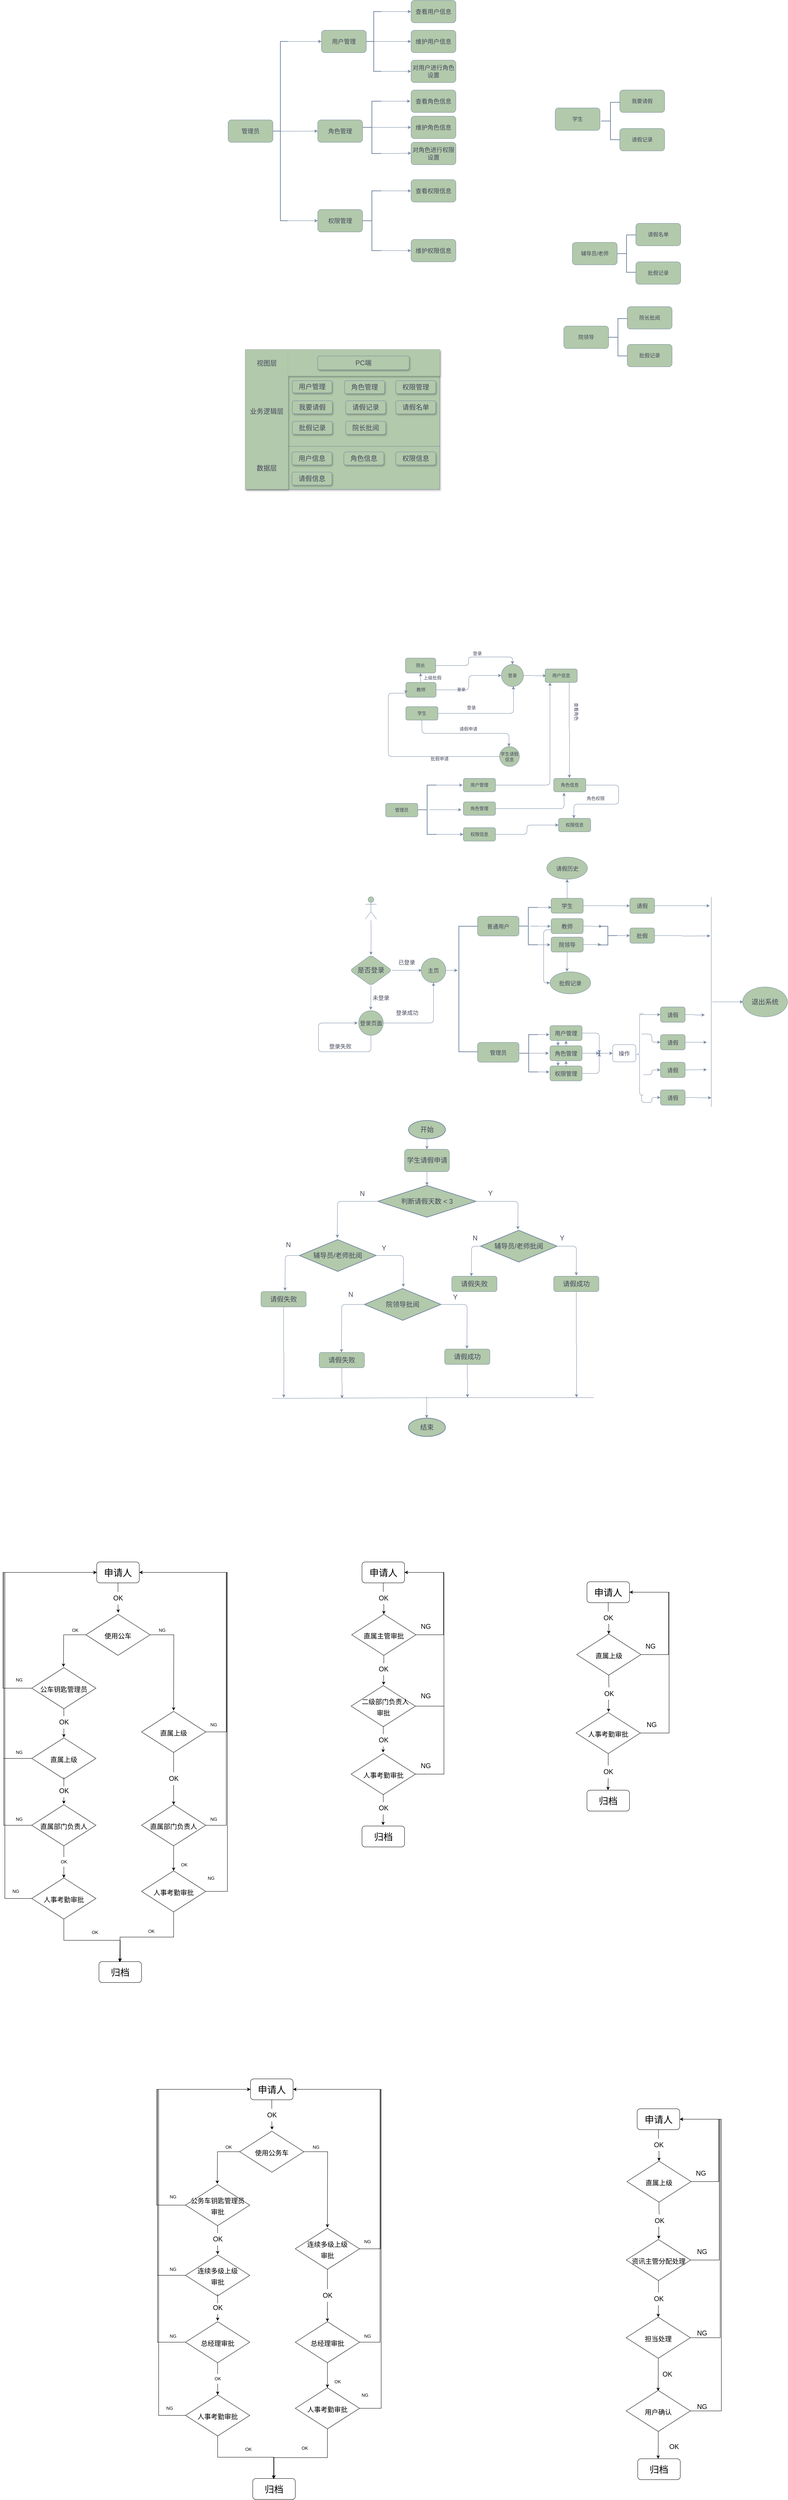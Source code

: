<mxfile version="21.0.7" type="github">
  <diagram id="2jhHBA7Ow1JrRaf4UtZg" name="第 1 页">
    <mxGraphModel dx="2946" dy="1375" grid="0" gridSize="10" guides="1" tooltips="1" connect="1" arrows="1" fold="1" page="0" pageScale="1" pageWidth="827" pageHeight="1169" math="0" shadow="0">
      <root>
        <mxCell id="0" />
        <mxCell id="1" parent="0" />
        <mxCell id="Awp-wjOatyYc55OK3DpH-1" value="&lt;font style=&quot;font-size: 16px;&quot;&gt;管理员&lt;/font&gt;" style="rounded=1;whiteSpace=wrap;html=1;labelBackgroundColor=none;fillColor=#B2C9AB;strokeColor=#788AA3;fontColor=#46495D;" parent="1" vertex="1">
          <mxGeometry x="320" y="250" width="120" height="60" as="geometry" />
        </mxCell>
        <mxCell id="Awp-wjOatyYc55OK3DpH-12" style="edgeStyle=orthogonalEdgeStyle;rounded=1;orthogonalLoop=1;jettySize=auto;html=1;exitX=1;exitY=0;exitDx=0;exitDy=0;exitPerimeter=0;fontSize=16;entryX=0;entryY=0.5;entryDx=0;entryDy=0;labelBackgroundColor=none;fontColor=default;strokeColor=#788AA3;" parent="1" source="Awp-wjOatyYc55OK3DpH-6" target="Awp-wjOatyYc55OK3DpH-19" edge="1">
          <mxGeometry relative="1" as="geometry">
            <mxPoint x="570" y="160" as="targetPoint" />
            <Array as="points">
              <mxPoint x="500" y="40" />
              <mxPoint x="500" y="40" />
            </Array>
          </mxGeometry>
        </mxCell>
        <mxCell id="Awp-wjOatyYc55OK3DpH-13" style="edgeStyle=orthogonalEdgeStyle;rounded=1;orthogonalLoop=1;jettySize=auto;html=1;exitX=1;exitY=1;exitDx=0;exitDy=0;exitPerimeter=0;fontSize=16;entryX=0;entryY=0.5;entryDx=0;entryDy=0;labelBackgroundColor=none;fontColor=default;strokeColor=#788AA3;" parent="1" source="Awp-wjOatyYc55OK3DpH-6" target="Awp-wjOatyYc55OK3DpH-21" edge="1">
          <mxGeometry relative="1" as="geometry">
            <mxPoint x="560" y="360" as="targetPoint" />
            <Array as="points">
              <mxPoint x="490" y="520" />
              <mxPoint x="490" y="520" />
            </Array>
          </mxGeometry>
        </mxCell>
        <mxCell id="Awp-wjOatyYc55OK3DpH-17" style="edgeStyle=orthogonalEdgeStyle;rounded=1;orthogonalLoop=1;jettySize=auto;html=1;exitX=0.45;exitY=0.501;exitDx=0;exitDy=0;exitPerimeter=0;fontSize=16;labelBackgroundColor=none;fontColor=default;strokeColor=#788AA3;" parent="1" source="Awp-wjOatyYc55OK3DpH-6" edge="1">
          <mxGeometry relative="1" as="geometry">
            <mxPoint x="560" y="280" as="targetPoint" />
            <Array as="points" />
          </mxGeometry>
        </mxCell>
        <mxCell id="Awp-wjOatyYc55OK3DpH-6" value="" style="strokeWidth=2;html=1;shape=mxgraph.flowchart.annotation_2;align=left;labelPosition=right;pointerEvents=1;fontSize=16;rounded=1;labelBackgroundColor=none;fillColor=#B2C9AB;strokeColor=#788AA3;fontColor=#46495D;" parent="1" vertex="1">
          <mxGeometry x="440" y="40" width="40" height="480" as="geometry" />
        </mxCell>
        <mxCell id="Awp-wjOatyYc55OK3DpH-19" value="用户管理" style="rounded=1;whiteSpace=wrap;html=1;fontSize=16;labelBackgroundColor=none;fillColor=#B2C9AB;strokeColor=#788AA3;fontColor=#46495D;" parent="1" vertex="1">
          <mxGeometry x="570" y="10" width="120" height="60" as="geometry" />
        </mxCell>
        <mxCell id="Awp-wjOatyYc55OK3DpH-20" value="角色管理" style="rounded=1;whiteSpace=wrap;html=1;fontSize=16;labelBackgroundColor=none;fillColor=#B2C9AB;strokeColor=#788AA3;fontColor=#46495D;" parent="1" vertex="1">
          <mxGeometry x="560" y="250" width="120" height="60" as="geometry" />
        </mxCell>
        <mxCell id="Awp-wjOatyYc55OK3DpH-21" value="权限管理" style="rounded=1;whiteSpace=wrap;html=1;fontSize=16;labelBackgroundColor=none;fillColor=#B2C9AB;strokeColor=#788AA3;fontColor=#46495D;" parent="1" vertex="1">
          <mxGeometry x="560" y="490" width="120" height="60" as="geometry" />
        </mxCell>
        <mxCell id="Awp-wjOatyYc55OK3DpH-28" style="edgeStyle=orthogonalEdgeStyle;rounded=1;orthogonalLoop=1;jettySize=auto;html=1;exitX=1;exitY=0;exitDx=0;exitDy=0;exitPerimeter=0;fontSize=16;entryX=0;entryY=0.5;entryDx=0;entryDy=0;labelBackgroundColor=none;fontColor=default;strokeColor=#788AA3;" parent="1" source="Awp-wjOatyYc55OK3DpH-27" target="Awp-wjOatyYc55OK3DpH-32" edge="1">
          <mxGeometry relative="1" as="geometry">
            <mxPoint x="790" y="120" as="targetPoint" />
            <Array as="points">
              <mxPoint x="800" y="-40" />
            </Array>
          </mxGeometry>
        </mxCell>
        <mxCell id="Awp-wjOatyYc55OK3DpH-29" style="edgeStyle=orthogonalEdgeStyle;rounded=1;orthogonalLoop=1;jettySize=auto;html=1;exitX=1;exitY=1;exitDx=0;exitDy=0;exitPerimeter=0;fontSize=16;entryX=0;entryY=0.5;entryDx=0;entryDy=0;labelBackgroundColor=none;fontColor=default;strokeColor=#788AA3;" parent="1" source="Awp-wjOatyYc55OK3DpH-27" target="Awp-wjOatyYc55OK3DpH-35" edge="1">
          <mxGeometry relative="1" as="geometry">
            <mxPoint x="790" y="280" as="targetPoint" />
            <Array as="points">
              <mxPoint x="740" y="120" />
              <mxPoint x="740" y="120" />
            </Array>
          </mxGeometry>
        </mxCell>
        <mxCell id="Awp-wjOatyYc55OK3DpH-30" style="edgeStyle=orthogonalEdgeStyle;rounded=1;orthogonalLoop=1;jettySize=auto;html=1;exitX=1;exitY=0.5;exitDx=0;exitDy=0;exitPerimeter=0;fontSize=16;entryX=0;entryY=0.5;entryDx=0;entryDy=0;labelBackgroundColor=none;fontColor=default;strokeColor=#788AA3;" parent="1" source="Awp-wjOatyYc55OK3DpH-27" target="Awp-wjOatyYc55OK3DpH-34" edge="1">
          <mxGeometry relative="1" as="geometry">
            <mxPoint x="790" y="200" as="targetPoint" />
            <Array as="points">
              <mxPoint x="700" y="40" />
              <mxPoint x="700" y="40" />
            </Array>
          </mxGeometry>
        </mxCell>
        <mxCell id="Awp-wjOatyYc55OK3DpH-27" value="" style="strokeWidth=2;html=1;shape=mxgraph.flowchart.annotation_2;align=left;labelPosition=right;pointerEvents=1;fontSize=16;rounded=1;labelBackgroundColor=none;fillColor=#B2C9AB;strokeColor=#788AA3;fontColor=#46495D;" parent="1" vertex="1">
          <mxGeometry x="690" y="-40" width="40" height="160" as="geometry" />
        </mxCell>
        <mxCell id="Awp-wjOatyYc55OK3DpH-32" value="查看用户信息" style="rounded=1;whiteSpace=wrap;html=1;fontSize=16;labelBackgroundColor=none;fillColor=#B2C9AB;strokeColor=#788AA3;fontColor=#46495D;" parent="1" vertex="1">
          <mxGeometry x="810" y="-70" width="120" height="60" as="geometry" />
        </mxCell>
        <mxCell id="Awp-wjOatyYc55OK3DpH-34" value="维护用户信息" style="rounded=1;whiteSpace=wrap;html=1;fontSize=16;labelBackgroundColor=none;fillColor=#B2C9AB;strokeColor=#788AA3;fontColor=#46495D;" parent="1" vertex="1">
          <mxGeometry x="810" y="10" width="120" height="60" as="geometry" />
        </mxCell>
        <mxCell id="Awp-wjOatyYc55OK3DpH-35" value="对用户进行角色设置" style="rounded=1;whiteSpace=wrap;html=1;fontSize=16;labelBackgroundColor=none;fillColor=#B2C9AB;strokeColor=#788AA3;fontColor=#46495D;" parent="1" vertex="1">
          <mxGeometry x="810" y="90" width="120" height="60" as="geometry" />
        </mxCell>
        <mxCell id="Awp-wjOatyYc55OK3DpH-49" style="edgeStyle=orthogonalEdgeStyle;rounded=1;orthogonalLoop=1;jettySize=auto;html=1;exitX=1;exitY=0.5;exitDx=0;exitDy=0;exitPerimeter=0;fontSize=16;labelBackgroundColor=none;fontColor=default;strokeColor=#788AA3;" parent="1" source="Awp-wjOatyYc55OK3DpH-41" edge="1">
          <mxGeometry relative="1" as="geometry">
            <mxPoint x="810" y="270" as="targetPoint" />
            <Array as="points">
              <mxPoint x="700" y="270" />
              <mxPoint x="700" y="270" />
            </Array>
          </mxGeometry>
        </mxCell>
        <mxCell id="Awp-wjOatyYc55OK3DpH-50" style="edgeStyle=orthogonalEdgeStyle;rounded=1;orthogonalLoop=1;jettySize=auto;html=1;exitX=1;exitY=0;exitDx=0;exitDy=0;exitPerimeter=0;entryX=-0.017;entryY=0.5;entryDx=0;entryDy=0;entryPerimeter=0;fontSize=16;labelBackgroundColor=none;fontColor=default;strokeColor=#788AA3;" parent="1" source="Awp-wjOatyYc55OK3DpH-41" edge="1">
          <mxGeometry relative="1" as="geometry">
            <mxPoint x="807.96" y="200" as="targetPoint" />
            <Array as="points">
              <mxPoint x="740" y="200" />
              <mxPoint x="740" y="200" />
            </Array>
          </mxGeometry>
        </mxCell>
        <mxCell id="Awp-wjOatyYc55OK3DpH-54" style="edgeStyle=orthogonalEdgeStyle;rounded=1;orthogonalLoop=1;jettySize=auto;html=1;exitX=1;exitY=1;exitDx=0;exitDy=0;exitPerimeter=0;entryX=0.003;entryY=0.487;entryDx=0;entryDy=0;entryPerimeter=0;fontSize=16;labelBackgroundColor=none;fontColor=default;strokeColor=#788AA3;" parent="1" source="Awp-wjOatyYc55OK3DpH-41" edge="1">
          <mxGeometry relative="1" as="geometry">
            <mxPoint x="810.36" y="339.22" as="targetPoint" />
            <Array as="points">
              <mxPoint x="755" y="340" />
            </Array>
          </mxGeometry>
        </mxCell>
        <mxCell id="Awp-wjOatyYc55OK3DpH-41" value="" style="strokeWidth=2;html=1;shape=mxgraph.flowchart.annotation_2;align=left;labelPosition=right;pointerEvents=1;fontSize=16;rounded=1;labelBackgroundColor=none;fillColor=#B2C9AB;strokeColor=#788AA3;fontColor=#46495D;" parent="1" vertex="1">
          <mxGeometry x="680" y="200" width="50" height="140" as="geometry" />
        </mxCell>
        <mxCell id="Awp-wjOatyYc55OK3DpH-55" value="查看角色信息" style="rounded=1;whiteSpace=wrap;html=1;fontSize=16;labelBackgroundColor=none;fillColor=#B2C9AB;strokeColor=#788AA3;fontColor=#46495D;" parent="1" vertex="1">
          <mxGeometry x="810" y="170" width="120" height="60" as="geometry" />
        </mxCell>
        <mxCell id="Awp-wjOatyYc55OK3DpH-56" value="维护角色信息" style="rounded=1;whiteSpace=wrap;html=1;fontSize=16;labelBackgroundColor=none;fillColor=#B2C9AB;strokeColor=#788AA3;fontColor=#46495D;" parent="1" vertex="1">
          <mxGeometry x="810" y="240" width="120" height="60" as="geometry" />
        </mxCell>
        <mxCell id="Awp-wjOatyYc55OK3DpH-57" value="对角色进行权限设置" style="rounded=1;whiteSpace=wrap;html=1;fontSize=16;labelBackgroundColor=none;fillColor=#B2C9AB;strokeColor=#788AA3;fontColor=#46495D;" parent="1" vertex="1">
          <mxGeometry x="810" y="310" width="120" height="60" as="geometry" />
        </mxCell>
        <mxCell id="Awp-wjOatyYc55OK3DpH-62" style="edgeStyle=orthogonalEdgeStyle;rounded=1;orthogonalLoop=1;jettySize=auto;html=1;exitX=1;exitY=0;exitDx=0;exitDy=0;exitPerimeter=0;entryX=0;entryY=0.5;entryDx=0;entryDy=0;fontSize=16;labelBackgroundColor=none;fontColor=default;strokeColor=#788AA3;" parent="1" source="Awp-wjOatyYc55OK3DpH-58" target="Awp-wjOatyYc55OK3DpH-59" edge="1">
          <mxGeometry relative="1" as="geometry">
            <Array as="points">
              <mxPoint x="750" y="440" />
              <mxPoint x="750" y="440" />
            </Array>
          </mxGeometry>
        </mxCell>
        <mxCell id="Awp-wjOatyYc55OK3DpH-69" style="edgeStyle=orthogonalEdgeStyle;rounded=1;orthogonalLoop=1;jettySize=auto;html=1;exitX=1;exitY=1;exitDx=0;exitDy=0;exitPerimeter=0;entryX=0;entryY=0.5;entryDx=0;entryDy=0;fontSize=16;labelBackgroundColor=none;fontColor=default;strokeColor=#788AA3;" parent="1" source="Awp-wjOatyYc55OK3DpH-58" target="Awp-wjOatyYc55OK3DpH-61" edge="1">
          <mxGeometry relative="1" as="geometry">
            <Array as="points">
              <mxPoint x="760" y="600" />
              <mxPoint x="760" y="600" />
            </Array>
          </mxGeometry>
        </mxCell>
        <mxCell id="Awp-wjOatyYc55OK3DpH-58" value="" style="strokeWidth=2;html=1;shape=mxgraph.flowchart.annotation_2;align=left;labelPosition=right;pointerEvents=1;fontSize=16;rounded=1;labelBackgroundColor=none;fillColor=#B2C9AB;strokeColor=#788AA3;fontColor=#46495D;" parent="1" vertex="1">
          <mxGeometry x="680" y="440" width="50" height="160" as="geometry" />
        </mxCell>
        <mxCell id="Awp-wjOatyYc55OK3DpH-59" value="查看权限信息" style="rounded=1;whiteSpace=wrap;html=1;fontSize=16;labelBackgroundColor=none;fillColor=#B2C9AB;strokeColor=#788AA3;fontColor=#46495D;" parent="1" vertex="1">
          <mxGeometry x="810" y="410" width="120" height="60" as="geometry" />
        </mxCell>
        <mxCell id="Awp-wjOatyYc55OK3DpH-61" value="维护权限信息" style="rounded=1;whiteSpace=wrap;html=1;fontSize=16;labelBackgroundColor=none;fillColor=#B2C9AB;strokeColor=#788AA3;fontColor=#46495D;" parent="1" vertex="1">
          <mxGeometry x="810" y="570" width="120" height="60" as="geometry" />
        </mxCell>
        <mxCell id="cuKLUu5MOwFmbXoMq71g-1" value="&lt;font style=&quot;font-size: 14px;&quot;&gt;学生&lt;/font&gt;" style="rounded=1;whiteSpace=wrap;html=1;labelBackgroundColor=none;labelBorderColor=none;fillColor=#B2C9AB;strokeColor=#788AA3;fontColor=#46495D;" parent="1" vertex="1">
          <mxGeometry x="1196" y="218" width="120" height="60" as="geometry" />
        </mxCell>
        <mxCell id="cuKLUu5MOwFmbXoMq71g-2" value="" style="strokeWidth=2;html=1;shape=mxgraph.flowchart.annotation_2;align=left;labelPosition=right;pointerEvents=1;labelBackgroundColor=none;labelBorderColor=none;rounded=1;fillColor=#B2C9AB;strokeColor=#788AA3;fontColor=#46495D;" parent="1" vertex="1">
          <mxGeometry x="1319" y="203" width="50" height="100" as="geometry" />
        </mxCell>
        <mxCell id="cuKLUu5MOwFmbXoMq71g-3" value="&lt;font style=&quot;font-size: 14px;&quot;&gt;我要请假&lt;/font&gt;" style="rounded=1;whiteSpace=wrap;html=1;labelBackgroundColor=none;labelBorderColor=none;fillColor=#B2C9AB;strokeColor=#788AA3;fontColor=#46495D;" parent="1" vertex="1">
          <mxGeometry x="1369" y="170" width="120" height="60" as="geometry" />
        </mxCell>
        <mxCell id="cuKLUu5MOwFmbXoMq71g-4" value="&lt;font style=&quot;font-size: 14px;&quot;&gt;请假记录&lt;/font&gt;" style="rounded=1;whiteSpace=wrap;html=1;labelBackgroundColor=none;labelBorderColor=none;fillColor=#B2C9AB;strokeColor=#788AA3;fontColor=#46495D;" parent="1" vertex="1">
          <mxGeometry x="1369" y="273" width="120" height="60" as="geometry" />
        </mxCell>
        <mxCell id="cuKLUu5MOwFmbXoMq71g-5" value="&lt;font style=&quot;font-size: 14px;&quot;&gt;辅导员/老师&lt;/font&gt;" style="rounded=1;whiteSpace=wrap;html=1;labelBackgroundColor=none;fillColor=#B2C9AB;strokeColor=#788AA3;fontColor=#46495D;" parent="1" vertex="1">
          <mxGeometry x="1242" y="578" width="120" height="60" as="geometry" />
        </mxCell>
        <mxCell id="cuKLUu5MOwFmbXoMq71g-6" value="" style="strokeWidth=2;html=1;shape=mxgraph.flowchart.annotation_2;align=left;labelPosition=right;pointerEvents=1;fontSize=14;labelBackgroundColor=none;rounded=1;fillColor=#B2C9AB;strokeColor=#788AA3;fontColor=#46495D;" parent="1" vertex="1">
          <mxGeometry x="1362" y="558" width="50" height="100" as="geometry" />
        </mxCell>
        <mxCell id="cuKLUu5MOwFmbXoMq71g-8" value="请假名单" style="rounded=1;whiteSpace=wrap;html=1;fontSize=14;labelBackgroundColor=none;fillColor=#B2C9AB;strokeColor=#788AA3;fontColor=#46495D;" parent="1" vertex="1">
          <mxGeometry x="1412" y="527" width="120" height="60" as="geometry" />
        </mxCell>
        <mxCell id="cuKLUu5MOwFmbXoMq71g-9" value="批假记录" style="rounded=1;whiteSpace=wrap;html=1;fontSize=14;labelBackgroundColor=none;fillColor=#B2C9AB;strokeColor=#788AA3;fontColor=#46495D;" parent="1" vertex="1">
          <mxGeometry x="1412" y="630" width="120" height="60" as="geometry" />
        </mxCell>
        <mxCell id="cuKLUu5MOwFmbXoMq71g-10" value="院领导" style="rounded=1;whiteSpace=wrap;html=1;fontSize=14;labelBackgroundColor=none;fillColor=#B2C9AB;strokeColor=#788AA3;fontColor=#46495D;" parent="1" vertex="1">
          <mxGeometry x="1219" y="802" width="120" height="60" as="geometry" />
        </mxCell>
        <mxCell id="cuKLUu5MOwFmbXoMq71g-11" value="" style="strokeWidth=2;html=1;shape=mxgraph.flowchart.annotation_2;align=left;labelPosition=right;pointerEvents=1;fontSize=14;labelBackgroundColor=none;rounded=1;fillColor=#B2C9AB;strokeColor=#788AA3;fontColor=#46495D;" parent="1" vertex="1">
          <mxGeometry x="1339" y="782" width="50" height="100" as="geometry" />
        </mxCell>
        <mxCell id="cuKLUu5MOwFmbXoMq71g-12" value="院长批阅" style="rounded=1;whiteSpace=wrap;html=1;fontSize=14;labelBackgroundColor=none;fillColor=#B2C9AB;strokeColor=#788AA3;fontColor=#46495D;" parent="1" vertex="1">
          <mxGeometry x="1389" y="750" width="120" height="60" as="geometry" />
        </mxCell>
        <mxCell id="cuKLUu5MOwFmbXoMq71g-13" value="批假记录" style="rounded=1;whiteSpace=wrap;html=1;fontSize=14;labelBackgroundColor=none;fillColor=#B2C9AB;strokeColor=#788AA3;fontColor=#46495D;" parent="1" vertex="1">
          <mxGeometry x="1389" y="851" width="120" height="60" as="geometry" />
        </mxCell>
        <mxCell id="Xv1z-1eOxLT4SCFc1sTY-24" value="" style="shape=table;startSize=0;container=1;collapsible=0;childLayout=tableLayout;shadow=1;fontSize=20;labelBackgroundColor=none;rounded=1;fillColor=#B2C9AB;strokeColor=#788AA3;fontColor=#46495D;" parent="1" vertex="1">
          <mxGeometry x="366" y="865" width="520.73" height="374.3" as="geometry" />
        </mxCell>
        <mxCell id="Xv1z-1eOxLT4SCFc1sTY-25" value="" style="shape=tableRow;horizontal=0;startSize=0;swimlaneHead=0;swimlaneBody=0;top=0;left=0;bottom=0;right=0;collapsible=0;dropTarget=0;fillColor=none;points=[[0,0.5],[1,0.5]];portConstraint=eastwest;shadow=1;fontSize=20;labelBackgroundColor=none;rounded=1;strokeColor=#788AA3;fontColor=#46495D;" parent="Xv1z-1eOxLT4SCFc1sTY-24" vertex="1">
          <mxGeometry width="520.73" height="71" as="geometry" />
        </mxCell>
        <mxCell id="Xv1z-1eOxLT4SCFc1sTY-26" value="&lt;span style=&quot;font-size: 18px;&quot;&gt;视图层&lt;/span&gt;" style="shape=partialRectangle;html=1;whiteSpace=wrap;connectable=0;overflow=hidden;top=0;left=0;bottom=0;right=0;pointerEvents=1;shadow=1;fontSize=20;labelBackgroundColor=none;rounded=1;fillColor=#B2C9AB;strokeColor=#788AA3;fontColor=#46495D;" parent="Xv1z-1eOxLT4SCFc1sTY-25" vertex="1">
          <mxGeometry width="115" height="71" as="geometry">
            <mxRectangle width="115" height="71" as="alternateBounds" />
          </mxGeometry>
        </mxCell>
        <mxCell id="Xv1z-1eOxLT4SCFc1sTY-27" value="" style="shape=partialRectangle;html=1;whiteSpace=wrap;connectable=0;overflow=hidden;top=0;left=0;bottom=0;right=0;pointerEvents=1;shadow=1;fontSize=20;labelBackgroundColor=none;rounded=1;fillColor=#B2C9AB;strokeColor=#788AA3;fontColor=#46495D;" parent="Xv1z-1eOxLT4SCFc1sTY-25" vertex="1">
          <mxGeometry x="115" width="406" height="71" as="geometry">
            <mxRectangle width="406" height="71" as="alternateBounds" />
          </mxGeometry>
        </mxCell>
        <mxCell id="Xv1z-1eOxLT4SCFc1sTY-28" value="" style="shape=tableRow;horizontal=0;startSize=0;swimlaneHead=0;swimlaneBody=0;top=0;left=0;bottom=0;right=0;collapsible=0;dropTarget=0;fillColor=none;points=[[0,0.5],[1,0.5]];portConstraint=eastwest;shadow=1;fontSize=20;labelBackgroundColor=none;rounded=1;strokeColor=#788AA3;fontColor=#46495D;" parent="Xv1z-1eOxLT4SCFc1sTY-24" vertex="1">
          <mxGeometry y="71" width="520.73" height="188" as="geometry" />
        </mxCell>
        <mxCell id="Xv1z-1eOxLT4SCFc1sTY-29" value="&lt;font style=&quot;font-size: 18px;&quot;&gt;业务逻辑层&lt;/font&gt;" style="shape=partialRectangle;html=1;whiteSpace=wrap;connectable=0;overflow=hidden;top=0;left=0;bottom=0;right=0;pointerEvents=1;shadow=1;fontSize=20;labelBackgroundColor=none;rounded=1;fillColor=#B2C9AB;strokeColor=#788AA3;fontColor=#46495D;" parent="Xv1z-1eOxLT4SCFc1sTY-28" vertex="1">
          <mxGeometry width="115" height="188" as="geometry">
            <mxRectangle width="115" height="188" as="alternateBounds" />
          </mxGeometry>
        </mxCell>
        <mxCell id="Xv1z-1eOxLT4SCFc1sTY-30" value="" style="shape=partialRectangle;html=1;whiteSpace=wrap;connectable=0;overflow=hidden;fillColor=none;top=0;left=0;bottom=0;right=0;pointerEvents=1;shadow=1;fontSize=20;labelBackgroundColor=none;rounded=1;strokeColor=#788AA3;fontColor=#46495D;" parent="Xv1z-1eOxLT4SCFc1sTY-28" vertex="1">
          <mxGeometry x="115" width="406" height="188" as="geometry">
            <mxRectangle width="406" height="188" as="alternateBounds" />
          </mxGeometry>
        </mxCell>
        <mxCell id="Xv1z-1eOxLT4SCFc1sTY-31" value="" style="shape=tableRow;horizontal=0;startSize=0;swimlaneHead=0;swimlaneBody=0;top=0;left=0;bottom=0;right=0;collapsible=0;dropTarget=0;fillColor=none;points=[[0,0.5],[1,0.5]];portConstraint=eastwest;shadow=1;fontSize=20;labelBackgroundColor=none;rounded=1;strokeColor=#788AA3;fontColor=#46495D;" parent="Xv1z-1eOxLT4SCFc1sTY-24" vertex="1">
          <mxGeometry y="259" width="520.73" height="115" as="geometry" />
        </mxCell>
        <mxCell id="Xv1z-1eOxLT4SCFc1sTY-32" value="&lt;font style=&quot;font-size: 18px;&quot;&gt;数据&lt;font style=&quot;font-size: 18px;&quot;&gt;层&lt;/font&gt;&lt;/font&gt;" style="shape=partialRectangle;html=1;whiteSpace=wrap;connectable=0;overflow=hidden;top=0;left=0;bottom=0;right=0;pointerEvents=1;shadow=1;fontSize=20;labelBackgroundColor=none;rounded=1;fillColor=#B2C9AB;strokeColor=#788AA3;fontColor=#46495D;" parent="Xv1z-1eOxLT4SCFc1sTY-31" vertex="1">
          <mxGeometry width="115" height="115" as="geometry">
            <mxRectangle width="115" height="115" as="alternateBounds" />
          </mxGeometry>
        </mxCell>
        <mxCell id="Xv1z-1eOxLT4SCFc1sTY-33" value="" style="shape=partialRectangle;html=1;whiteSpace=wrap;connectable=0;overflow=hidden;fillColor=none;top=0;left=0;bottom=0;right=0;pointerEvents=1;shadow=1;fontSize=20;labelBackgroundColor=none;rounded=1;strokeColor=#788AA3;fontColor=#46495D;" parent="Xv1z-1eOxLT4SCFc1sTY-31" vertex="1">
          <mxGeometry x="115" width="406" height="115" as="geometry">
            <mxRectangle width="406" height="115" as="alternateBounds" />
          </mxGeometry>
        </mxCell>
        <mxCell id="Xv1z-1eOxLT4SCFc1sTY-34" value="PC端" style="rounded=1;whiteSpace=wrap;html=1;shadow=1;fontSize=18;labelBackgroundColor=none;fillColor=#B2C9AB;strokeColor=#788AA3;fontColor=#46495D;" parent="1" vertex="1">
          <mxGeometry x="560" y="882" width="245" height="37" as="geometry" />
        </mxCell>
        <mxCell id="Xv1z-1eOxLT4SCFc1sTY-35" value="用户管理" style="rounded=1;whiteSpace=wrap;html=1;shadow=1;fontSize=18;labelBackgroundColor=none;fillColor=#B2C9AB;strokeColor=#788AA3;fontColor=#46495D;" parent="1" vertex="1">
          <mxGeometry x="492" y="948" width="106" height="33" as="geometry" />
        </mxCell>
        <mxCell id="Xv1z-1eOxLT4SCFc1sTY-36" value="角色管理" style="rounded=1;whiteSpace=wrap;html=1;shadow=1;fontSize=18;labelBackgroundColor=none;fillColor=#B2C9AB;strokeColor=#788AA3;fontColor=#46495D;" parent="1" vertex="1">
          <mxGeometry x="632" y="948" width="107" height="35" as="geometry" />
        </mxCell>
        <mxCell id="Xv1z-1eOxLT4SCFc1sTY-37" value="权限管理" style="rounded=1;whiteSpace=wrap;html=1;shadow=1;fontSize=18;labelBackgroundColor=none;fillColor=#B2C9AB;strokeColor=#788AA3;fontColor=#46495D;" parent="1" vertex="1">
          <mxGeometry x="769" y="948" width="107" height="35" as="geometry" />
        </mxCell>
        <mxCell id="Xv1z-1eOxLT4SCFc1sTY-38" value="我要请假" style="rounded=1;whiteSpace=wrap;html=1;shadow=1;fontSize=18;labelBackgroundColor=none;fillColor=#B2C9AB;strokeColor=#788AA3;fontColor=#46495D;" parent="1" vertex="1">
          <mxGeometry x="492" y="1002" width="107" height="35" as="geometry" />
        </mxCell>
        <mxCell id="Xv1z-1eOxLT4SCFc1sTY-39" value="请假名单" style="rounded=1;whiteSpace=wrap;html=1;shadow=1;fontSize=18;labelBackgroundColor=none;fillColor=#B2C9AB;strokeColor=#788AA3;fontColor=#46495D;" parent="1" vertex="1">
          <mxGeometry x="769" y="1002" width="107" height="35" as="geometry" />
        </mxCell>
        <mxCell id="Xv1z-1eOxLT4SCFc1sTY-40" value="批假记录" style="rounded=1;whiteSpace=wrap;html=1;shadow=1;fontSize=18;labelBackgroundColor=none;fillColor=#B2C9AB;strokeColor=#788AA3;fontColor=#46495D;" parent="1" vertex="1">
          <mxGeometry x="492" y="1057" width="107" height="35" as="geometry" />
        </mxCell>
        <mxCell id="Xv1z-1eOxLT4SCFc1sTY-41" value="请假记录" style="rounded=1;whiteSpace=wrap;html=1;shadow=1;fontSize=18;labelBackgroundColor=none;fillColor=#B2C9AB;strokeColor=#788AA3;fontColor=#46495D;" parent="1" vertex="1">
          <mxGeometry x="635" y="1002" width="107" height="35" as="geometry" />
        </mxCell>
        <mxCell id="Xv1z-1eOxLT4SCFc1sTY-42" value="院长批阅" style="rounded=1;whiteSpace=wrap;html=1;shadow=1;fontSize=18;labelBackgroundColor=none;fillColor=#B2C9AB;strokeColor=#788AA3;fontColor=#46495D;" parent="1" vertex="1">
          <mxGeometry x="635" y="1057" width="107" height="35" as="geometry" />
        </mxCell>
        <mxCell id="Xv1z-1eOxLT4SCFc1sTY-43" value="用户信息" style="rounded=1;whiteSpace=wrap;html=1;shadow=1;fontSize=18;labelBackgroundColor=none;fillColor=#B2C9AB;strokeColor=#788AA3;fontColor=#46495D;" parent="1" vertex="1">
          <mxGeometry x="491" y="1139" width="107" height="35" as="geometry" />
        </mxCell>
        <mxCell id="Xv1z-1eOxLT4SCFc1sTY-44" value="角色信息" style="rounded=1;whiteSpace=wrap;html=1;shadow=1;fontSize=18;labelBackgroundColor=none;fillColor=#B2C9AB;strokeColor=#788AA3;fontColor=#46495D;" parent="1" vertex="1">
          <mxGeometry x="630" y="1139" width="107" height="35" as="geometry" />
        </mxCell>
        <mxCell id="Xv1z-1eOxLT4SCFc1sTY-45" value="权限信息" style="rounded=1;whiteSpace=wrap;html=1;shadow=1;fontSize=18;labelBackgroundColor=none;fillColor=#B2C9AB;strokeColor=#788AA3;fontColor=#46495D;" parent="1" vertex="1">
          <mxGeometry x="769" y="1139" width="107" height="35" as="geometry" />
        </mxCell>
        <mxCell id="Xv1z-1eOxLT4SCFc1sTY-47" value="请假信息" style="rounded=1;whiteSpace=wrap;html=1;shadow=1;fontSize=18;labelBackgroundColor=none;fillColor=#B2C9AB;strokeColor=#788AA3;fontColor=#46495D;" parent="1" vertex="1">
          <mxGeometry x="491" y="1193" width="107" height="35" as="geometry" />
        </mxCell>
        <mxCell id="bMXZFIGW-ey9HqLPGLQS-4" style="edgeStyle=orthogonalEdgeStyle;rounded=1;orthogonalLoop=1;jettySize=auto;html=1;exitX=1;exitY=0.5;exitDx=0;exitDy=0;labelBackgroundColor=none;fontColor=default;strokeColor=#788AA3;" parent="1" source="bMXZFIGW-ey9HqLPGLQS-2" edge="1">
          <mxGeometry relative="1" as="geometry">
            <mxPoint x="1084" y="1766" as="targetPoint" />
          </mxGeometry>
        </mxCell>
        <mxCell id="bMXZFIGW-ey9HqLPGLQS-11" style="edgeStyle=orthogonalEdgeStyle;rounded=1;orthogonalLoop=1;jettySize=auto;html=1;exitX=0.5;exitY=1;exitDx=0;exitDy=0;labelBackgroundColor=none;fontColor=default;strokeColor=#788AA3;" parent="1" source="bMXZFIGW-ey9HqLPGLQS-2" edge="1">
          <mxGeometry relative="1" as="geometry">
            <mxPoint x="1072" y="1928" as="targetPoint" />
          </mxGeometry>
        </mxCell>
        <mxCell id="bMXZFIGW-ey9HqLPGLQS-2" value="学生" style="rounded=1;whiteSpace=wrap;html=1;labelBackgroundColor=none;fillColor=#B2C9AB;strokeColor=#788AA3;fontColor=#46495D;" parent="1" vertex="1">
          <mxGeometry x="796" y="1821" width="86" height="36" as="geometry" />
        </mxCell>
        <mxCell id="bMXZFIGW-ey9HqLPGLQS-5" value="登录" style="text;html=1;align=center;verticalAlign=middle;resizable=0;points=[];autosize=1;strokeColor=none;fillColor=none;labelBackgroundColor=none;rounded=1;fontColor=#46495D;" parent="1" vertex="1">
          <mxGeometry x="950" y="1811" width="42" height="26" as="geometry" />
        </mxCell>
        <mxCell id="bMXZFIGW-ey9HqLPGLQS-18" style="edgeStyle=orthogonalEdgeStyle;rounded=1;orthogonalLoop=1;jettySize=auto;html=1;exitX=1;exitY=0.5;exitDx=0;exitDy=0;labelBackgroundColor=none;fontColor=default;strokeColor=#788AA3;" parent="1" source="bMXZFIGW-ey9HqLPGLQS-6" edge="1">
          <mxGeometry relative="1" as="geometry">
            <mxPoint x="1171.6" y="1738" as="targetPoint" />
          </mxGeometry>
        </mxCell>
        <mxCell id="bMXZFIGW-ey9HqLPGLQS-6" value="登录" style="ellipse;whiteSpace=wrap;html=1;aspect=fixed;labelBackgroundColor=none;rounded=1;fillColor=#B2C9AB;strokeColor=#788AA3;fontColor=#46495D;" parent="1" vertex="1">
          <mxGeometry x="1052" y="1708" width="59" height="59" as="geometry" />
        </mxCell>
        <mxCell id="bMXZFIGW-ey9HqLPGLQS-8" style="edgeStyle=orthogonalEdgeStyle;rounded=1;orthogonalLoop=1;jettySize=auto;html=1;exitX=1;exitY=0.5;exitDx=0;exitDy=0;entryX=0;entryY=0.5;entryDx=0;entryDy=0;labelBackgroundColor=none;fontColor=default;strokeColor=#788AA3;" parent="1" source="bMXZFIGW-ey9HqLPGLQS-7" target="bMXZFIGW-ey9HqLPGLQS-6" edge="1">
          <mxGeometry relative="1" as="geometry" />
        </mxCell>
        <mxCell id="bMXZFIGW-ey9HqLPGLQS-9" value="登录" style="edgeLabel;html=1;align=center;verticalAlign=middle;resizable=0;points=[];labelBackgroundColor=none;rounded=1;fontColor=#46495D;" parent="bMXZFIGW-ey9HqLPGLQS-8" vertex="1" connectable="0">
          <mxGeometry x="-0.375" y="1" relative="1" as="geometry">
            <mxPoint as="offset" />
          </mxGeometry>
        </mxCell>
        <mxCell id="bMXZFIGW-ey9HqLPGLQS-44" style="edgeStyle=orthogonalEdgeStyle;rounded=1;orthogonalLoop=1;jettySize=auto;html=1;exitX=0.5;exitY=0;exitDx=0;exitDy=0;entryX=0.5;entryY=1;entryDx=0;entryDy=0;labelBackgroundColor=none;fontColor=default;strokeColor=#788AA3;" parent="1" source="bMXZFIGW-ey9HqLPGLQS-7" target="bMXZFIGW-ey9HqLPGLQS-41" edge="1">
          <mxGeometry relative="1" as="geometry" />
        </mxCell>
        <mxCell id="bMXZFIGW-ey9HqLPGLQS-7" value="教师" style="rounded=1;whiteSpace=wrap;html=1;labelBackgroundColor=none;fillColor=#B2C9AB;strokeColor=#788AA3;fontColor=#46495D;" parent="1" vertex="1">
          <mxGeometry x="796" y="1756" width="81" height="40" as="geometry" />
        </mxCell>
        <mxCell id="bMXZFIGW-ey9HqLPGLQS-16" style="edgeStyle=orthogonalEdgeStyle;rounded=1;orthogonalLoop=1;jettySize=auto;html=1;exitX=0;exitY=0.5;exitDx=0;exitDy=0;entryX=0;entryY=0.75;entryDx=0;entryDy=0;labelBackgroundColor=none;fontColor=default;strokeColor=#788AA3;" parent="1" source="bMXZFIGW-ey9HqLPGLQS-13" target="bMXZFIGW-ey9HqLPGLQS-7" edge="1">
          <mxGeometry relative="1" as="geometry">
            <mxPoint x="749" y="1778" as="targetPoint" />
            <Array as="points">
              <mxPoint x="749" y="1955" />
              <mxPoint x="749" y="1785" />
            </Array>
          </mxGeometry>
        </mxCell>
        <mxCell id="bMXZFIGW-ey9HqLPGLQS-13" value="学生请假信息" style="ellipse;whiteSpace=wrap;html=1;aspect=fixed;labelBackgroundColor=none;rounded=1;fillColor=#B2C9AB;strokeColor=#788AA3;fontColor=#46495D;" parent="1" vertex="1">
          <mxGeometry x="1047" y="1928" width="53" height="53" as="geometry" />
        </mxCell>
        <mxCell id="bMXZFIGW-ey9HqLPGLQS-14" value="请假申请" style="text;html=1;align=center;verticalAlign=middle;resizable=0;points=[];autosize=1;strokeColor=none;fillColor=none;labelBackgroundColor=none;rounded=1;fontColor=#46495D;" parent="1" vertex="1">
          <mxGeometry x="930" y="1868" width="66" height="26" as="geometry" />
        </mxCell>
        <mxCell id="bMXZFIGW-ey9HqLPGLQS-17" value="批假申请" style="text;html=1;align=center;verticalAlign=middle;resizable=0;points=[];autosize=1;strokeColor=none;fillColor=none;labelBackgroundColor=none;rounded=1;fontColor=#46495D;" parent="1" vertex="1">
          <mxGeometry x="853" y="1948" width="66" height="26" as="geometry" />
        </mxCell>
        <mxCell id="bMXZFIGW-ey9HqLPGLQS-20" style="edgeStyle=orthogonalEdgeStyle;rounded=1;orthogonalLoop=1;jettySize=auto;html=1;exitX=0.75;exitY=1;exitDx=0;exitDy=0;labelBackgroundColor=none;fontColor=default;strokeColor=#788AA3;" parent="1" source="bMXZFIGW-ey9HqLPGLQS-19" edge="1">
          <mxGeometry relative="1" as="geometry">
            <mxPoint x="1234" y="2012" as="targetPoint" />
          </mxGeometry>
        </mxCell>
        <mxCell id="bMXZFIGW-ey9HqLPGLQS-19" value="用户信息" style="rounded=1;whiteSpace=wrap;html=1;labelBackgroundColor=none;fillColor=#B2C9AB;strokeColor=#788AA3;fontColor=#46495D;" parent="1" vertex="1">
          <mxGeometry x="1169" y="1720" width="86" height="36" as="geometry" />
        </mxCell>
        <mxCell id="bMXZFIGW-ey9HqLPGLQS-21" value="查看角色" style="text;html=1;align=center;verticalAlign=middle;resizable=0;points=[];autosize=1;strokeColor=none;fillColor=none;rotation=90;labelBackgroundColor=none;rounded=1;fontColor=#46495D;" parent="1" vertex="1">
          <mxGeometry x="1219" y="1821" width="66" height="26" as="geometry" />
        </mxCell>
        <mxCell id="bMXZFIGW-ey9HqLPGLQS-23" style="edgeStyle=orthogonalEdgeStyle;rounded=1;orthogonalLoop=1;jettySize=auto;html=1;exitX=1;exitY=0.5;exitDx=0;exitDy=0;labelBackgroundColor=none;fontColor=default;strokeColor=#788AA3;" parent="1" source="bMXZFIGW-ey9HqLPGLQS-22" edge="1">
          <mxGeometry relative="1" as="geometry">
            <mxPoint x="1246" y="2120" as="targetPoint" />
            <Array as="points">
              <mxPoint x="1366" y="2031" />
              <mxPoint x="1366" y="2082" />
              <mxPoint x="1246" y="2082" />
            </Array>
          </mxGeometry>
        </mxCell>
        <mxCell id="bMXZFIGW-ey9HqLPGLQS-22" value="角色信息" style="rounded=1;whiteSpace=wrap;html=1;labelBackgroundColor=none;fillColor=#B2C9AB;strokeColor=#788AA3;fontColor=#46495D;" parent="1" vertex="1">
          <mxGeometry x="1192" y="2013" width="86" height="36" as="geometry" />
        </mxCell>
        <mxCell id="bMXZFIGW-ey9HqLPGLQS-24" value="权限信息" style="rounded=1;whiteSpace=wrap;html=1;labelBackgroundColor=none;fillColor=#B2C9AB;strokeColor=#788AA3;fontColor=#46495D;" parent="1" vertex="1">
          <mxGeometry x="1205" y="2120" width="86" height="36" as="geometry" />
        </mxCell>
        <mxCell id="bMXZFIGW-ey9HqLPGLQS-25" value="角色权限" style="text;html=1;align=center;verticalAlign=middle;resizable=0;points=[];autosize=1;strokeColor=none;fillColor=none;labelBackgroundColor=none;rounded=1;fontColor=#46495D;" parent="1" vertex="1">
          <mxGeometry x="1271" y="2054" width="66" height="26" as="geometry" />
        </mxCell>
        <mxCell id="bMXZFIGW-ey9HqLPGLQS-26" value="学生" style="rounded=1;whiteSpace=wrap;html=1;labelBackgroundColor=none;fillColor=#B2C9AB;strokeColor=#788AA3;fontColor=#46495D;" parent="1" vertex="1">
          <mxGeometry x="796" y="1821" width="86" height="36" as="geometry" />
        </mxCell>
        <mxCell id="bMXZFIGW-ey9HqLPGLQS-27" value="管理员" style="rounded=1;whiteSpace=wrap;html=1;labelBackgroundColor=none;fillColor=#B2C9AB;strokeColor=#788AA3;fontColor=#46495D;" parent="1" vertex="1">
          <mxGeometry x="742" y="2080" width="86" height="36" as="geometry" />
        </mxCell>
        <mxCell id="bMXZFIGW-ey9HqLPGLQS-29" style="edgeStyle=orthogonalEdgeStyle;rounded=1;orthogonalLoop=1;jettySize=auto;html=1;exitX=1;exitY=0;exitDx=0;exitDy=0;exitPerimeter=0;labelBackgroundColor=none;fontColor=default;strokeColor=#788AA3;" parent="1" source="bMXZFIGW-ey9HqLPGLQS-28" edge="1">
          <mxGeometry relative="1" as="geometry">
            <mxPoint x="948" y="2031" as="targetPoint" />
            <Array as="points">
              <mxPoint x="896" y="2031" />
              <mxPoint x="896" y="2031" />
            </Array>
          </mxGeometry>
        </mxCell>
        <mxCell id="bMXZFIGW-ey9HqLPGLQS-32" style="edgeStyle=orthogonalEdgeStyle;rounded=1;orthogonalLoop=1;jettySize=auto;html=1;exitX=1;exitY=0.5;exitDx=0;exitDy=0;exitPerimeter=0;labelBackgroundColor=none;fontColor=default;strokeColor=#788AA3;" parent="1" source="bMXZFIGW-ey9HqLPGLQS-28" edge="1">
          <mxGeometry relative="1" as="geometry">
            <mxPoint x="945" y="2097" as="targetPoint" />
            <Array as="points">
              <mxPoint x="855" y="2097" />
              <mxPoint x="855" y="2097" />
            </Array>
          </mxGeometry>
        </mxCell>
        <mxCell id="bMXZFIGW-ey9HqLPGLQS-38" style="edgeStyle=orthogonalEdgeStyle;rounded=1;orthogonalLoop=1;jettySize=auto;html=1;exitX=1;exitY=1;exitDx=0;exitDy=0;exitPerimeter=0;entryX=0;entryY=0.5;entryDx=0;entryDy=0;labelBackgroundColor=none;fontColor=default;strokeColor=#788AA3;" parent="1" source="bMXZFIGW-ey9HqLPGLQS-28" target="bMXZFIGW-ey9HqLPGLQS-35" edge="1">
          <mxGeometry relative="1" as="geometry">
            <Array as="points">
              <mxPoint x="901" y="2163" />
              <mxPoint x="901" y="2163" />
            </Array>
          </mxGeometry>
        </mxCell>
        <mxCell id="bMXZFIGW-ey9HqLPGLQS-28" value="" style="strokeWidth=2;html=1;shape=mxgraph.flowchart.annotation_2;align=left;labelPosition=right;pointerEvents=1;labelBackgroundColor=none;rounded=1;fillColor=#B2C9AB;strokeColor=#788AA3;fontColor=#46495D;" parent="1" vertex="1">
          <mxGeometry x="828" y="2031" width="50" height="132" as="geometry" />
        </mxCell>
        <mxCell id="bMXZFIGW-ey9HqLPGLQS-31" style="edgeStyle=orthogonalEdgeStyle;rounded=1;orthogonalLoop=1;jettySize=auto;html=1;exitX=1;exitY=0.5;exitDx=0;exitDy=0;entryX=0.151;entryY=1.006;entryDx=0;entryDy=0;entryPerimeter=0;labelBackgroundColor=none;fontColor=default;strokeColor=#788AA3;" parent="1" source="bMXZFIGW-ey9HqLPGLQS-30" target="bMXZFIGW-ey9HqLPGLQS-19" edge="1">
          <mxGeometry relative="1" as="geometry">
            <mxPoint x="1155.6" y="2031" as="targetPoint" />
          </mxGeometry>
        </mxCell>
        <mxCell id="bMXZFIGW-ey9HqLPGLQS-30" value="用户管理" style="rounded=1;whiteSpace=wrap;html=1;labelBackgroundColor=none;fillColor=#B2C9AB;strokeColor=#788AA3;fontColor=#46495D;" parent="1" vertex="1">
          <mxGeometry x="950" y="2013" width="86" height="36" as="geometry" />
        </mxCell>
        <mxCell id="bMXZFIGW-ey9HqLPGLQS-34" style="edgeStyle=orthogonalEdgeStyle;rounded=1;orthogonalLoop=1;jettySize=auto;html=1;exitX=1;exitY=0.5;exitDx=0;exitDy=0;labelBackgroundColor=none;fontColor=default;strokeColor=#788AA3;" parent="1" source="bMXZFIGW-ey9HqLPGLQS-33" edge="1">
          <mxGeometry relative="1" as="geometry">
            <mxPoint x="1219.6" y="2051.4" as="targetPoint" />
          </mxGeometry>
        </mxCell>
        <mxCell id="bMXZFIGW-ey9HqLPGLQS-33" value="角色管理" style="rounded=1;whiteSpace=wrap;html=1;labelBackgroundColor=none;fillColor=#B2C9AB;strokeColor=#788AA3;fontColor=#46495D;" parent="1" vertex="1">
          <mxGeometry x="950" y="2076" width="86" height="36" as="geometry" />
        </mxCell>
        <mxCell id="bMXZFIGW-ey9HqLPGLQS-40" style="edgeStyle=orthogonalEdgeStyle;rounded=1;orthogonalLoop=1;jettySize=auto;html=1;exitX=1;exitY=0.5;exitDx=0;exitDy=0;entryX=0;entryY=0.5;entryDx=0;entryDy=0;labelBackgroundColor=none;fontColor=default;strokeColor=#788AA3;" parent="1" source="bMXZFIGW-ey9HqLPGLQS-35" target="bMXZFIGW-ey9HqLPGLQS-24" edge="1">
          <mxGeometry relative="1" as="geometry" />
        </mxCell>
        <mxCell id="bMXZFIGW-ey9HqLPGLQS-35" value="权限信息" style="rounded=1;whiteSpace=wrap;html=1;labelBackgroundColor=none;fillColor=#B2C9AB;strokeColor=#788AA3;fontColor=#46495D;" parent="1" vertex="1">
          <mxGeometry x="950" y="2145" width="86" height="36" as="geometry" />
        </mxCell>
        <mxCell id="bMXZFIGW-ey9HqLPGLQS-42" style="edgeStyle=orthogonalEdgeStyle;rounded=1;orthogonalLoop=1;jettySize=auto;html=1;exitX=1;exitY=0.5;exitDx=0;exitDy=0;entryX=0.5;entryY=0;entryDx=0;entryDy=0;labelBackgroundColor=none;fontColor=default;strokeColor=#788AA3;" parent="1" source="bMXZFIGW-ey9HqLPGLQS-41" target="bMXZFIGW-ey9HqLPGLQS-6" edge="1">
          <mxGeometry relative="1" as="geometry" />
        </mxCell>
        <mxCell id="bMXZFIGW-ey9HqLPGLQS-41" value="院长" style="rounded=1;whiteSpace=wrap;html=1;labelBackgroundColor=none;fillColor=#B2C9AB;strokeColor=#788AA3;fontColor=#46495D;" parent="1" vertex="1">
          <mxGeometry x="795" y="1691" width="81" height="40" as="geometry" />
        </mxCell>
        <mxCell id="bMXZFIGW-ey9HqLPGLQS-43" value="登录" style="text;html=1;align=center;verticalAlign=middle;resizable=0;points=[];autosize=1;strokeColor=none;fillColor=none;labelBackgroundColor=none;rounded=1;fontColor=#46495D;" parent="1" vertex="1">
          <mxGeometry x="966" y="1666" width="42" height="26" as="geometry" />
        </mxCell>
        <mxCell id="bMXZFIGW-ey9HqLPGLQS-45" value="上级批假" style="text;html=1;align=center;verticalAlign=middle;resizable=0;points=[];autosize=1;strokeColor=none;fillColor=none;labelBackgroundColor=none;rounded=1;fontColor=#46495D;" parent="1" vertex="1">
          <mxGeometry x="834" y="1731" width="66" height="26" as="geometry" />
        </mxCell>
        <mxCell id="9CLmwG_SODyp5DilRiQW-9" value="" style="edgeStyle=orthogonalEdgeStyle;rounded=1;orthogonalLoop=1;jettySize=auto;html=1;fontSize=15;labelBackgroundColor=none;strokeColor=#788AA3;fontColor=default;" parent="1" target="9CLmwG_SODyp5DilRiQW-4" edge="1">
          <mxGeometry relative="1" as="geometry">
            <mxPoint x="702.5" y="2393.0" as="sourcePoint" />
          </mxGeometry>
        </mxCell>
        <mxCell id="9CLmwG_SODyp5DilRiQW-10" style="edgeStyle=orthogonalEdgeStyle;rounded=1;orthogonalLoop=1;jettySize=auto;html=1;exitX=0;exitY=0.5;exitDx=0;exitDy=0;fontSize=15;labelBackgroundColor=none;strokeColor=#788AA3;fontColor=default;" parent="1" source="9CLmwG_SODyp5DilRiQW-4" edge="1">
          <mxGeometry relative="1" as="geometry">
            <mxPoint x="839" y="2527" as="targetPoint" />
          </mxGeometry>
        </mxCell>
        <mxCell id="9CLmwG_SODyp5DilRiQW-13" style="edgeStyle=orthogonalEdgeStyle;rounded=1;orthogonalLoop=1;jettySize=auto;html=1;exitX=0.5;exitY=0;exitDx=0;exitDy=0;fontSize=15;labelBackgroundColor=none;strokeColor=#788AA3;fontColor=default;" parent="1" source="9CLmwG_SODyp5DilRiQW-4" edge="1">
          <mxGeometry relative="1" as="geometry">
            <mxPoint x="702" y="2633" as="targetPoint" />
          </mxGeometry>
        </mxCell>
        <mxCell id="9CLmwG_SODyp5DilRiQW-4" value="是否登录" style="rhombus;whiteSpace=wrap;html=1;fontSize=18;direction=west;rounded=1;labelBackgroundColor=none;fillColor=#B2C9AB;strokeColor=#788AA3;fontColor=#46495D;" parent="1" vertex="1">
          <mxGeometry x="646" y="2486" width="113" height="82" as="geometry" />
        </mxCell>
        <mxCell id="9CLmwG_SODyp5DilRiQW-11" value="已登录" style="text;html=1;align=center;verticalAlign=middle;resizable=0;points=[];autosize=1;strokeColor=none;fillColor=none;fontSize=15;rounded=1;labelBackgroundColor=none;fontColor=#46495D;" parent="1" vertex="1">
          <mxGeometry x="766" y="2490" width="63" height="30" as="geometry" />
        </mxCell>
        <mxCell id="9CLmwG_SODyp5DilRiQW-29" style="edgeStyle=orthogonalEdgeStyle;rounded=1;orthogonalLoop=1;jettySize=auto;html=1;fontSize=15;labelBackgroundColor=none;strokeColor=#788AA3;fontColor=default;" parent="1" source="9CLmwG_SODyp5DilRiQW-12" edge="1">
          <mxGeometry relative="1" as="geometry">
            <mxPoint x="934.579" y="2527" as="targetPoint" />
          </mxGeometry>
        </mxCell>
        <mxCell id="9CLmwG_SODyp5DilRiQW-12" value="主页" style="ellipse;whiteSpace=wrap;html=1;aspect=fixed;fontSize=15;rounded=1;labelBackgroundColor=none;fillColor=#B2C9AB;strokeColor=#788AA3;fontColor=#46495D;" parent="1" vertex="1">
          <mxGeometry x="837" y="2494" width="66" height="66" as="geometry" />
        </mxCell>
        <mxCell id="9CLmwG_SODyp5DilRiQW-14" value="未登录" style="text;html=1;align=center;verticalAlign=middle;resizable=0;points=[];autosize=1;strokeColor=none;fillColor=none;fontSize=15;rounded=1;labelBackgroundColor=none;fontColor=#46495D;" parent="1" vertex="1">
          <mxGeometry x="697" y="2585" width="63" height="30" as="geometry" />
        </mxCell>
        <mxCell id="9CLmwG_SODyp5DilRiQW-25" style="edgeStyle=orthogonalEdgeStyle;rounded=1;orthogonalLoop=1;jettySize=auto;html=1;exitX=1;exitY=0.5;exitDx=0;exitDy=0;entryX=0.5;entryY=1;entryDx=0;entryDy=0;fontSize=15;labelBackgroundColor=none;strokeColor=#788AA3;fontColor=default;" parent="1" source="9CLmwG_SODyp5DilRiQW-16" target="9CLmwG_SODyp5DilRiQW-12" edge="1">
          <mxGeometry relative="1" as="geometry" />
        </mxCell>
        <mxCell id="9CLmwG_SODyp5DilRiQW-27" style="edgeStyle=orthogonalEdgeStyle;rounded=1;orthogonalLoop=1;jettySize=auto;html=1;exitX=0.5;exitY=1;exitDx=0;exitDy=0;fontSize=15;labelBackgroundColor=none;strokeColor=#788AA3;fontColor=default;" parent="1" source="9CLmwG_SODyp5DilRiQW-16" edge="1">
          <mxGeometry relative="1" as="geometry">
            <mxPoint x="667" y="2668" as="targetPoint" />
            <Array as="points">
              <mxPoint x="702" y="2745" />
              <mxPoint x="562" y="2745" />
              <mxPoint x="562" y="2668" />
            </Array>
          </mxGeometry>
        </mxCell>
        <mxCell id="9CLmwG_SODyp5DilRiQW-16" value="登录页面" style="ellipse;whiteSpace=wrap;html=1;aspect=fixed;fontSize=15;rounded=1;labelBackgroundColor=none;fillColor=#B2C9AB;strokeColor=#788AA3;fontColor=#46495D;" parent="1" vertex="1">
          <mxGeometry x="669.5" y="2635" width="66" height="66" as="geometry" />
        </mxCell>
        <mxCell id="9CLmwG_SODyp5DilRiQW-17" value="" style="shape=umlActor;verticalLabelPosition=bottom;verticalAlign=top;html=1;outlineConnect=0;fontSize=15;rounded=1;labelBackgroundColor=none;fillColor=#B2C9AB;strokeColor=#788AA3;fontColor=#46495D;" parent="1" vertex="1">
          <mxGeometry x="687.5" y="2330" width="30" height="60" as="geometry" />
        </mxCell>
        <mxCell id="9CLmwG_SODyp5DilRiQW-26" value="登录成功" style="text;html=1;align=center;verticalAlign=middle;resizable=0;points=[];autosize=1;strokeColor=none;fillColor=none;fontSize=15;rounded=1;labelBackgroundColor=none;fontColor=#46495D;" parent="1" vertex="1">
          <mxGeometry x="760" y="2625" width="78" height="30" as="geometry" />
        </mxCell>
        <mxCell id="9CLmwG_SODyp5DilRiQW-28" value="登录失败" style="text;html=1;align=center;verticalAlign=middle;resizable=0;points=[];autosize=1;strokeColor=none;fillColor=none;fontSize=15;rounded=1;labelBackgroundColor=none;fontColor=#46495D;" parent="1" vertex="1">
          <mxGeometry x="581" y="2715" width="78" height="30" as="geometry" />
        </mxCell>
        <mxCell id="9CLmwG_SODyp5DilRiQW-30" value="" style="strokeWidth=2;html=1;shape=mxgraph.flowchart.annotation_1;align=left;pointerEvents=1;fontSize=15;rounded=1;labelBackgroundColor=none;fillColor=#B2C9AB;strokeColor=#788AA3;fontColor=#46495D;" parent="1" vertex="1">
          <mxGeometry x="938" y="2409" width="50" height="336" as="geometry" />
        </mxCell>
        <mxCell id="9CLmwG_SODyp5DilRiQW-31" value="普通用户" style="rounded=1;whiteSpace=wrap;html=1;fontSize=15;labelBackgroundColor=none;fillColor=#B2C9AB;strokeColor=#788AA3;fontColor=#46495D;" parent="1" vertex="1">
          <mxGeometry x="988" y="2382" width="111" height="53" as="geometry" />
        </mxCell>
        <mxCell id="9CLmwG_SODyp5DilRiQW-32" value="管理员" style="rounded=1;whiteSpace=wrap;html=1;fontSize=15;labelBackgroundColor=none;fillColor=#B2C9AB;strokeColor=#788AA3;fontColor=#46495D;" parent="1" vertex="1">
          <mxGeometry x="988" y="2720" width="111" height="53" as="geometry" />
        </mxCell>
        <mxCell id="9CLmwG_SODyp5DilRiQW-34" style="edgeStyle=orthogonalEdgeStyle;rounded=1;orthogonalLoop=1;jettySize=auto;html=1;exitX=1;exitY=0.5;exitDx=0;exitDy=0;exitPerimeter=0;fontSize=15;labelBackgroundColor=none;strokeColor=#788AA3;fontColor=default;" parent="1" source="9CLmwG_SODyp5DilRiQW-33" edge="1">
          <mxGeometry relative="1" as="geometry">
            <mxPoint x="1184" y="2409" as="targetPoint" />
            <Array as="points">
              <mxPoint x="1124" y="2409" />
              <mxPoint x="1124" y="2409" />
            </Array>
          </mxGeometry>
        </mxCell>
        <mxCell id="9CLmwG_SODyp5DilRiQW-35" style="edgeStyle=orthogonalEdgeStyle;rounded=1;orthogonalLoop=1;jettySize=auto;html=1;exitX=1;exitY=0;exitDx=0;exitDy=0;exitPerimeter=0;fontSize=15;labelBackgroundColor=none;strokeColor=#788AA3;fontColor=default;" parent="1" source="9CLmwG_SODyp5DilRiQW-33" edge="1">
          <mxGeometry relative="1" as="geometry">
            <mxPoint x="1186.368" y="2358.368" as="targetPoint" />
          </mxGeometry>
        </mxCell>
        <mxCell id="9CLmwG_SODyp5DilRiQW-37" style="edgeStyle=orthogonalEdgeStyle;rounded=1;orthogonalLoop=1;jettySize=auto;html=1;exitX=1;exitY=1;exitDx=0;exitDy=0;exitPerimeter=0;fontSize=15;labelBackgroundColor=none;strokeColor=#788AA3;fontColor=default;" parent="1" source="9CLmwG_SODyp5DilRiQW-33" edge="1">
          <mxGeometry relative="1" as="geometry">
            <mxPoint x="1183" y="2458" as="targetPoint" />
          </mxGeometry>
        </mxCell>
        <mxCell id="9CLmwG_SODyp5DilRiQW-33" value="" style="strokeWidth=2;html=1;shape=mxgraph.flowchart.annotation_2;align=left;labelPosition=right;pointerEvents=1;fontSize=15;rounded=1;labelBackgroundColor=none;fillColor=#B2C9AB;strokeColor=#788AA3;fontColor=#46495D;" parent="1" vertex="1">
          <mxGeometry x="1099" y="2358.5" width="50" height="100" as="geometry" />
        </mxCell>
        <mxCell id="9CLmwG_SODyp5DilRiQW-46" style="edgeStyle=orthogonalEdgeStyle;rounded=1;orthogonalLoop=1;jettySize=auto;html=1;exitX=0.5;exitY=0;exitDx=0;exitDy=0;fontSize=15;labelBackgroundColor=none;strokeColor=#788AA3;fontColor=default;" parent="1" source="9CLmwG_SODyp5DilRiQW-39" target="9CLmwG_SODyp5DilRiQW-47" edge="1">
          <mxGeometry relative="1" as="geometry">
            <mxPoint x="1227.632" y="2305.526" as="targetPoint" />
          </mxGeometry>
        </mxCell>
        <mxCell id="9CLmwG_SODyp5DilRiQW-54" style="edgeStyle=orthogonalEdgeStyle;rounded=1;orthogonalLoop=1;jettySize=auto;html=1;exitX=1;exitY=0.5;exitDx=0;exitDy=0;fontSize=15;labelBackgroundColor=none;strokeColor=#788AA3;fontColor=default;" parent="1" source="9CLmwG_SODyp5DilRiQW-39" edge="1">
          <mxGeometry relative="1" as="geometry">
            <mxPoint x="1396.053" y="2354.158" as="targetPoint" />
          </mxGeometry>
        </mxCell>
        <mxCell id="9CLmwG_SODyp5DilRiQW-39" value="学生" style="rounded=1;whiteSpace=wrap;html=1;fontSize=15;labelBackgroundColor=none;fillColor=#B2C9AB;strokeColor=#788AA3;fontColor=#46495D;" parent="1" vertex="1">
          <mxGeometry x="1185" y="2334" width="86" height="40" as="geometry" />
        </mxCell>
        <mxCell id="9CLmwG_SODyp5DilRiQW-52" style="edgeStyle=orthogonalEdgeStyle;rounded=1;orthogonalLoop=1;jettySize=auto;html=1;exitX=0;exitY=0.75;exitDx=0;exitDy=0;fontSize=15;movable=1;resizable=1;rotatable=1;deletable=1;editable=1;connectable=1;entryX=0;entryY=0.5;entryDx=0;entryDy=0;labelBackgroundColor=none;strokeColor=#788AA3;fontColor=default;" parent="1" source="9CLmwG_SODyp5DilRiQW-44" target="9CLmwG_SODyp5DilRiQW-49" edge="1">
          <mxGeometry relative="1" as="geometry">
            <mxPoint x="1150" y="2567" as="targetPoint" />
          </mxGeometry>
        </mxCell>
        <mxCell id="9CLmwG_SODyp5DilRiQW-56" style="edgeStyle=orthogonalEdgeStyle;rounded=1;orthogonalLoop=1;jettySize=auto;html=1;exitX=1;exitY=0.5;exitDx=0;exitDy=0;fontSize=15;labelBackgroundColor=none;strokeColor=#788AA3;fontColor=default;" parent="1" source="9CLmwG_SODyp5DilRiQW-44" edge="1">
          <mxGeometry relative="1" as="geometry">
            <mxPoint x="1322" y="2409" as="targetPoint" />
          </mxGeometry>
        </mxCell>
        <mxCell id="9CLmwG_SODyp5DilRiQW-44" value="教师" style="rounded=1;whiteSpace=wrap;html=1;fontSize=15;labelBackgroundColor=none;fillColor=#B2C9AB;strokeColor=#788AA3;fontColor=#46495D;" parent="1" vertex="1">
          <mxGeometry x="1185" y="2388.5" width="86" height="40" as="geometry" />
        </mxCell>
        <mxCell id="9CLmwG_SODyp5DilRiQW-53" style="edgeStyle=orthogonalEdgeStyle;rounded=1;orthogonalLoop=1;jettySize=auto;html=1;exitX=0.5;exitY=1;exitDx=0;exitDy=0;fontSize=15;labelBackgroundColor=none;strokeColor=#788AA3;fontColor=default;" parent="1" source="9CLmwG_SODyp5DilRiQW-45" edge="1">
          <mxGeometry relative="1" as="geometry">
            <mxPoint x="1227.632" y="2530.368" as="targetPoint" />
          </mxGeometry>
        </mxCell>
        <mxCell id="9CLmwG_SODyp5DilRiQW-57" style="edgeStyle=orthogonalEdgeStyle;rounded=1;orthogonalLoop=1;jettySize=auto;html=1;exitX=1;exitY=0.5;exitDx=0;exitDy=0;fontSize=15;labelBackgroundColor=none;strokeColor=#788AA3;fontColor=default;" parent="1" source="9CLmwG_SODyp5DilRiQW-45" edge="1">
          <mxGeometry relative="1" as="geometry">
            <mxPoint x="1319" y="2458" as="targetPoint" />
          </mxGeometry>
        </mxCell>
        <mxCell id="9CLmwG_SODyp5DilRiQW-45" value="院领导" style="rounded=1;whiteSpace=wrap;html=1;fontSize=15;labelBackgroundColor=none;fillColor=#B2C9AB;strokeColor=#788AA3;fontColor=#46495D;" parent="1" vertex="1">
          <mxGeometry x="1185" y="2438" width="86" height="40" as="geometry" />
        </mxCell>
        <mxCell id="9CLmwG_SODyp5DilRiQW-47" value="请假历史" style="ellipse;whiteSpace=wrap;html=1;fontSize=15;rounded=1;labelBackgroundColor=none;fillColor=#B2C9AB;strokeColor=#788AA3;fontColor=#46495D;" parent="1" vertex="1">
          <mxGeometry x="1173.5" y="2224" width="109" height="59" as="geometry" />
        </mxCell>
        <mxCell id="9CLmwG_SODyp5DilRiQW-49" value="批假记录" style="ellipse;whiteSpace=wrap;html=1;fontSize=15;rounded=1;labelBackgroundColor=none;fillColor=#B2C9AB;strokeColor=#788AA3;fontColor=#46495D;" parent="1" vertex="1">
          <mxGeometry x="1182" y="2531" width="109" height="59" as="geometry" />
        </mxCell>
        <mxCell id="9CLmwG_SODyp5DilRiQW-60" style="edgeStyle=orthogonalEdgeStyle;rounded=1;orthogonalLoop=1;jettySize=auto;html=1;exitX=0;exitY=0.5;exitDx=0;exitDy=0;exitPerimeter=0;entryX=0;entryY=0.5;entryDx=0;entryDy=0;fontSize=15;labelBackgroundColor=none;strokeColor=#788AA3;fontColor=default;" parent="1" source="9CLmwG_SODyp5DilRiQW-55" target="9CLmwG_SODyp5DilRiQW-59" edge="1">
          <mxGeometry relative="1" as="geometry" />
        </mxCell>
        <mxCell id="9CLmwG_SODyp5DilRiQW-55" value="" style="strokeWidth=2;html=1;shape=mxgraph.flowchart.annotation_2;align=left;labelPosition=right;pointerEvents=1;fontSize=15;direction=west;rounded=1;labelBackgroundColor=none;fillColor=#B2C9AB;strokeColor=#788AA3;fontColor=#46495D;" parent="1" vertex="1">
          <mxGeometry x="1312" y="2409" width="50" height="50" as="geometry" />
        </mxCell>
        <mxCell id="9CLmwG_SODyp5DilRiQW-63" style="edgeStyle=orthogonalEdgeStyle;rounded=1;orthogonalLoop=1;jettySize=auto;html=1;exitX=1;exitY=0.5;exitDx=0;exitDy=0;fontSize=15;labelBackgroundColor=none;strokeColor=#788AA3;fontColor=default;" parent="1" source="9CLmwG_SODyp5DilRiQW-58" edge="1">
          <mxGeometry relative="1" as="geometry">
            <mxPoint x="1610" y="2354" as="targetPoint" />
          </mxGeometry>
        </mxCell>
        <mxCell id="9CLmwG_SODyp5DilRiQW-58" value="请假" style="rounded=1;whiteSpace=wrap;html=1;fontSize=15;labelBackgroundColor=none;fillColor=#B2C9AB;strokeColor=#788AA3;fontColor=#46495D;" parent="1" vertex="1">
          <mxGeometry x="1396" y="2333.5" width="66" height="41" as="geometry" />
        </mxCell>
        <mxCell id="Wd2a9WPCYMi2fw6-ZvaZ-14" style="edgeStyle=orthogonalEdgeStyle;rounded=1;orthogonalLoop=1;jettySize=auto;html=1;exitX=1;exitY=0.5;exitDx=0;exitDy=0;labelBackgroundColor=none;strokeColor=#788AA3;fontColor=default;" parent="1" source="9CLmwG_SODyp5DilRiQW-59" edge="1">
          <mxGeometry relative="1" as="geometry">
            <mxPoint x="1611.333" y="2434.667" as="targetPoint" />
          </mxGeometry>
        </mxCell>
        <mxCell id="9CLmwG_SODyp5DilRiQW-59" value="批假" style="rounded=1;whiteSpace=wrap;html=1;fontSize=15;labelBackgroundColor=none;fillColor=#B2C9AB;strokeColor=#788AA3;fontColor=#46495D;" parent="1" vertex="1">
          <mxGeometry x="1396" y="2413.5" width="66" height="41" as="geometry" />
        </mxCell>
        <mxCell id="9CLmwG_SODyp5DilRiQW-68" style="edgeStyle=orthogonalEdgeStyle;rounded=1;orthogonalLoop=1;jettySize=auto;html=1;exitX=1;exitY=0;exitDx=0;exitDy=0;exitPerimeter=0;fontSize=15;labelBackgroundColor=none;strokeColor=#788AA3;fontColor=default;" parent="1" source="9CLmwG_SODyp5DilRiQW-64" edge="1">
          <mxGeometry relative="1" as="geometry">
            <mxPoint x="1180.474" y="2699.421" as="targetPoint" />
          </mxGeometry>
        </mxCell>
        <mxCell id="9CLmwG_SODyp5DilRiQW-69" style="edgeStyle=orthogonalEdgeStyle;rounded=1;orthogonalLoop=1;jettySize=auto;html=1;exitX=1;exitY=0.5;exitDx=0;exitDy=0;exitPerimeter=0;fontSize=15;labelBackgroundColor=none;strokeColor=#788AA3;fontColor=default;" parent="1" source="9CLmwG_SODyp5DilRiQW-64" edge="1">
          <mxGeometry relative="1" as="geometry">
            <mxPoint x="1178.789" y="2748.895" as="targetPoint" />
            <Array as="points">
              <mxPoint x="1121" y="2749" />
              <mxPoint x="1121" y="2749" />
            </Array>
          </mxGeometry>
        </mxCell>
        <mxCell id="9CLmwG_SODyp5DilRiQW-71" style="edgeStyle=orthogonalEdgeStyle;rounded=1;orthogonalLoop=1;jettySize=auto;html=1;exitX=1;exitY=1;exitDx=0;exitDy=0;exitPerimeter=0;fontSize=15;labelBackgroundColor=none;strokeColor=#788AA3;fontColor=default;" parent="1" source="9CLmwG_SODyp5DilRiQW-64" edge="1">
          <mxGeometry relative="1" as="geometry">
            <mxPoint x="1180.474" y="2799.421" as="targetPoint" />
          </mxGeometry>
        </mxCell>
        <mxCell id="9CLmwG_SODyp5DilRiQW-64" value="" style="strokeWidth=2;html=1;shape=mxgraph.flowchart.annotation_2;align=left;labelPosition=right;pointerEvents=1;fontSize=15;rounded=1;labelBackgroundColor=none;fillColor=#B2C9AB;strokeColor=#788AA3;fontColor=#46495D;" parent="1" vertex="1">
          <mxGeometry x="1100" y="2699" width="50" height="100" as="geometry" />
        </mxCell>
        <mxCell id="9CLmwG_SODyp5DilRiQW-72" style="edgeStyle=orthogonalEdgeStyle;rounded=1;orthogonalLoop=1;jettySize=auto;html=1;exitX=0.25;exitY=1;exitDx=0;exitDy=0;entryX=0.25;entryY=0;entryDx=0;entryDy=0;fontSize=15;labelBackgroundColor=none;strokeColor=#788AA3;fontColor=default;" parent="1" source="9CLmwG_SODyp5DilRiQW-65" target="9CLmwG_SODyp5DilRiQW-66" edge="1">
          <mxGeometry relative="1" as="geometry" />
        </mxCell>
        <mxCell id="9CLmwG_SODyp5DilRiQW-85" style="edgeStyle=orthogonalEdgeStyle;rounded=1;orthogonalLoop=1;jettySize=auto;html=1;exitX=1;exitY=0.5;exitDx=0;exitDy=0;entryX=0.421;entryY=0.053;entryDx=0;entryDy=0;entryPerimeter=0;fontSize=15;labelBackgroundColor=none;strokeColor=#788AA3;fontColor=default;" parent="1" source="9CLmwG_SODyp5DilRiQW-65" target="9CLmwG_SODyp5DilRiQW-84" edge="1">
          <mxGeometry relative="1" as="geometry" />
        </mxCell>
        <mxCell id="9CLmwG_SODyp5DilRiQW-65" value="用户管理" style="rounded=1;whiteSpace=wrap;html=1;fontSize=15;labelBackgroundColor=none;fillColor=#B2C9AB;strokeColor=#788AA3;fontColor=#46495D;" parent="1" vertex="1">
          <mxGeometry x="1182" y="2675" width="86" height="40" as="geometry" />
        </mxCell>
        <mxCell id="9CLmwG_SODyp5DilRiQW-73" style="edgeStyle=orthogonalEdgeStyle;rounded=1;orthogonalLoop=1;jettySize=auto;html=1;exitX=0.5;exitY=0;exitDx=0;exitDy=0;entryX=0.5;entryY=1;entryDx=0;entryDy=0;fontSize=15;labelBackgroundColor=none;strokeColor=#788AA3;fontColor=default;" parent="1" source="9CLmwG_SODyp5DilRiQW-66" target="9CLmwG_SODyp5DilRiQW-65" edge="1">
          <mxGeometry relative="1" as="geometry" />
        </mxCell>
        <mxCell id="9CLmwG_SODyp5DilRiQW-74" style="edgeStyle=orthogonalEdgeStyle;rounded=1;orthogonalLoop=1;jettySize=auto;html=1;exitX=0.25;exitY=1;exitDx=0;exitDy=0;entryX=0.25;entryY=0;entryDx=0;entryDy=0;fontSize=15;labelBackgroundColor=none;strokeColor=#788AA3;fontColor=default;" parent="1" source="9CLmwG_SODyp5DilRiQW-66" target="9CLmwG_SODyp5DilRiQW-67" edge="1">
          <mxGeometry relative="1" as="geometry" />
        </mxCell>
        <mxCell id="9CLmwG_SODyp5DilRiQW-86" style="edgeStyle=orthogonalEdgeStyle;rounded=1;orthogonalLoop=1;jettySize=auto;html=1;exitX=1;exitY=0.5;exitDx=0;exitDy=0;fontSize=15;entryX=1.053;entryY=0.432;entryDx=0;entryDy=0;entryPerimeter=0;labelBackgroundColor=none;strokeColor=#788AA3;fontColor=default;" parent="1" source="9CLmwG_SODyp5DilRiQW-66" target="9CLmwG_SODyp5DilRiQW-84" edge="1">
          <mxGeometry relative="1" as="geometry">
            <mxPoint x="1332.895" y="2748.895" as="targetPoint" />
          </mxGeometry>
        </mxCell>
        <mxCell id="9CLmwG_SODyp5DilRiQW-66" value="角色管理" style="rounded=1;whiteSpace=wrap;html=1;fontSize=15;labelBackgroundColor=none;fillColor=#B2C9AB;strokeColor=#788AA3;fontColor=#46495D;" parent="1" vertex="1">
          <mxGeometry x="1182" y="2729" width="86" height="40" as="geometry" />
        </mxCell>
        <mxCell id="9CLmwG_SODyp5DilRiQW-75" style="edgeStyle=orthogonalEdgeStyle;rounded=1;orthogonalLoop=1;jettySize=auto;html=1;exitX=0.5;exitY=0;exitDx=0;exitDy=0;entryX=0.5;entryY=1;entryDx=0;entryDy=0;fontSize=15;labelBackgroundColor=none;strokeColor=#788AA3;fontColor=default;" parent="1" source="9CLmwG_SODyp5DilRiQW-67" target="9CLmwG_SODyp5DilRiQW-66" edge="1">
          <mxGeometry relative="1" as="geometry" />
        </mxCell>
        <mxCell id="9CLmwG_SODyp5DilRiQW-87" style="edgeStyle=orthogonalEdgeStyle;rounded=1;orthogonalLoop=1;jettySize=auto;html=1;exitX=1;exitY=0.5;exitDx=0;exitDy=0;entryX=0.547;entryY=0.895;entryDx=0;entryDy=0;entryPerimeter=0;fontSize=15;labelBackgroundColor=none;strokeColor=#788AA3;fontColor=default;" parent="1" source="9CLmwG_SODyp5DilRiQW-67" target="9CLmwG_SODyp5DilRiQW-84" edge="1">
          <mxGeometry relative="1" as="geometry" />
        </mxCell>
        <mxCell id="9CLmwG_SODyp5DilRiQW-67" value="权限管理" style="rounded=1;whiteSpace=wrap;html=1;fontSize=15;labelBackgroundColor=none;fillColor=#B2C9AB;strokeColor=#788AA3;fontColor=#46495D;" parent="1" vertex="1">
          <mxGeometry x="1182" y="2783" width="86" height="40" as="geometry" />
        </mxCell>
        <mxCell id="9CLmwG_SODyp5DilRiQW-89" value="" style="edgeStyle=orthogonalEdgeStyle;rounded=1;orthogonalLoop=1;jettySize=auto;html=1;fontSize=15;labelBackgroundColor=none;strokeColor=#788AA3;fontColor=default;" parent="1" source="9CLmwG_SODyp5DilRiQW-84" target="9CLmwG_SODyp5DilRiQW-88" edge="1">
          <mxGeometry relative="1" as="geometry" />
        </mxCell>
        <mxCell id="9CLmwG_SODyp5DilRiQW-84" value="" style="shape=waypoint;fillStyle=solid;size=6;pointerEvents=1;points=[];fillColor=none;resizable=0;rotatable=0;perimeter=centerPerimeter;snapToPoint=1;fontSize=15;rounded=1;labelBackgroundColor=none;strokeColor=#788AA3;fontColor=#46495D;" parent="1" vertex="1">
          <mxGeometry x="1304" y="2739" width="20" height="20" as="geometry" />
        </mxCell>
        <mxCell id="9CLmwG_SODyp5DilRiQW-88" value="操作" style="whiteSpace=wrap;html=1;fontSize=15;fillColor=none;fillStyle=solid;rounded=1;labelBackgroundColor=none;strokeColor=#788AA3;fontColor=#46495D;" parent="1" vertex="1">
          <mxGeometry x="1350" y="2726" width="62" height="46" as="geometry" />
        </mxCell>
        <mxCell id="Wd2a9WPCYMi2fw6-ZvaZ-5" style="edgeStyle=orthogonalEdgeStyle;rounded=1;orthogonalLoop=1;jettySize=auto;html=1;exitX=0.5;exitY=0;exitDx=0;exitDy=0;entryX=0;entryY=0.5;entryDx=0;entryDy=0;labelBackgroundColor=none;strokeColor=#788AA3;fontColor=default;" parent="1" source="9CLmwG_SODyp5DilRiQW-97" target="Wd2a9WPCYMi2fw6-ZvaZ-1" edge="1">
          <mxGeometry relative="1" as="geometry">
            <mxPoint x="1438.0" y="2643" as="targetPoint" />
            <Array as="points">
              <mxPoint x="1422" y="2646" />
            </Array>
          </mxGeometry>
        </mxCell>
        <mxCell id="Wd2a9WPCYMi2fw6-ZvaZ-11" style="edgeStyle=orthogonalEdgeStyle;rounded=1;orthogonalLoop=1;jettySize=auto;html=1;exitX=0.75;exitY=0.25;exitDx=0;exitDy=0;exitPerimeter=0;entryX=0;entryY=0.5;entryDx=0;entryDy=0;labelBackgroundColor=none;strokeColor=#788AA3;fontColor=default;" parent="1" source="9CLmwG_SODyp5DilRiQW-97" target="Wd2a9WPCYMi2fw6-ZvaZ-2" edge="1">
          <mxGeometry relative="1" as="geometry">
            <Array as="points">
              <mxPoint x="1455" y="2698" />
              <mxPoint x="1455" y="2720" />
            </Array>
          </mxGeometry>
        </mxCell>
        <mxCell id="Wd2a9WPCYMi2fw6-ZvaZ-13" style="edgeStyle=orthogonalEdgeStyle;rounded=1;orthogonalLoop=1;jettySize=auto;html=1;exitX=0.75;exitY=1;exitDx=0;exitDy=0;entryX=0;entryY=0.5;entryDx=0;entryDy=0;labelBackgroundColor=none;strokeColor=#788AA3;fontColor=default;" parent="1" source="9CLmwG_SODyp5DilRiQW-97" target="Wd2a9WPCYMi2fw6-ZvaZ-4" edge="1">
          <mxGeometry relative="1" as="geometry" />
        </mxCell>
        <mxCell id="Wd2a9WPCYMi2fw6-ZvaZ-28" style="edgeStyle=orthogonalEdgeStyle;rounded=1;orthogonalLoop=1;jettySize=auto;html=1;exitX=1;exitY=0.75;exitDx=0;exitDy=0;entryX=0;entryY=0.5;entryDx=0;entryDy=0;fontSize=18;labelBackgroundColor=none;strokeColor=#788AA3;fontColor=default;" parent="1" source="9CLmwG_SODyp5DilRiQW-97" target="Wd2a9WPCYMi2fw6-ZvaZ-3" edge="1">
          <mxGeometry relative="1" as="geometry" />
        </mxCell>
        <mxCell id="9CLmwG_SODyp5DilRiQW-97" value="" style="shape=curlyBracket;whiteSpace=wrap;html=1;rounded=1;labelPosition=left;verticalLabelPosition=middle;align=right;verticalAlign=middle;fontSize=15;labelBackgroundColor=none;fillColor=#B2C9AB;strokeColor=#788AA3;fontColor=#46495D;" parent="1" vertex="1">
          <mxGeometry x="1412" y="2643" width="20" height="218" as="geometry" />
        </mxCell>
        <mxCell id="Wd2a9WPCYMi2fw6-ZvaZ-15" style="edgeStyle=orthogonalEdgeStyle;rounded=1;orthogonalLoop=1;jettySize=auto;html=1;exitX=1;exitY=0.5;exitDx=0;exitDy=0;labelBackgroundColor=none;strokeColor=#788AA3;fontColor=default;" parent="1" source="Wd2a9WPCYMi2fw6-ZvaZ-1" edge="1">
          <mxGeometry relative="1" as="geometry">
            <mxPoint x="1596.667" y="2646.333" as="targetPoint" />
          </mxGeometry>
        </mxCell>
        <mxCell id="Wd2a9WPCYMi2fw6-ZvaZ-1" value="请假" style="rounded=1;whiteSpace=wrap;html=1;fontSize=15;labelBackgroundColor=none;fillColor=#B2C9AB;strokeColor=#788AA3;fontColor=#46495D;" parent="1" vertex="1">
          <mxGeometry x="1478" y="2625" width="66" height="41" as="geometry" />
        </mxCell>
        <mxCell id="Wd2a9WPCYMi2fw6-ZvaZ-16" style="edgeStyle=orthogonalEdgeStyle;rounded=1;orthogonalLoop=1;jettySize=auto;html=1;exitX=1;exitY=0.5;exitDx=0;exitDy=0;labelBackgroundColor=none;strokeColor=#788AA3;fontColor=default;" parent="1" source="Wd2a9WPCYMi2fw6-ZvaZ-2" edge="1">
          <mxGeometry relative="1" as="geometry">
            <mxPoint x="1602.0" y="2719.667" as="targetPoint" />
          </mxGeometry>
        </mxCell>
        <mxCell id="Wd2a9WPCYMi2fw6-ZvaZ-2" value="请假" style="rounded=1;whiteSpace=wrap;html=1;fontSize=15;labelBackgroundColor=none;fillColor=#B2C9AB;strokeColor=#788AA3;fontColor=#46495D;" parent="1" vertex="1">
          <mxGeometry x="1478" y="2699" width="66" height="41" as="geometry" />
        </mxCell>
        <mxCell id="Wd2a9WPCYMi2fw6-ZvaZ-17" style="edgeStyle=orthogonalEdgeStyle;rounded=1;orthogonalLoop=1;jettySize=auto;html=1;exitX=1;exitY=0.5;exitDx=0;exitDy=0;labelBackgroundColor=none;strokeColor=#788AA3;fontColor=default;" parent="1" source="Wd2a9WPCYMi2fw6-ZvaZ-3" edge="1">
          <mxGeometry relative="1" as="geometry">
            <mxPoint x="1602.0" y="2793" as="targetPoint" />
          </mxGeometry>
        </mxCell>
        <mxCell id="Wd2a9WPCYMi2fw6-ZvaZ-3" value="请假" style="rounded=1;whiteSpace=wrap;html=1;fontSize=15;labelBackgroundColor=none;fillColor=#B2C9AB;strokeColor=#788AA3;fontColor=#46495D;" parent="1" vertex="1">
          <mxGeometry x="1478" y="2773" width="66" height="41" as="geometry" />
        </mxCell>
        <mxCell id="Wd2a9WPCYMi2fw6-ZvaZ-18" style="edgeStyle=orthogonalEdgeStyle;rounded=1;orthogonalLoop=1;jettySize=auto;html=1;exitX=1;exitY=0.5;exitDx=0;exitDy=0;labelBackgroundColor=none;strokeColor=#788AA3;fontColor=default;" parent="1" source="Wd2a9WPCYMi2fw6-ZvaZ-4" edge="1">
          <mxGeometry relative="1" as="geometry">
            <mxPoint x="1614.0" y="2868" as="targetPoint" />
          </mxGeometry>
        </mxCell>
        <mxCell id="Wd2a9WPCYMi2fw6-ZvaZ-4" value="请假" style="rounded=1;whiteSpace=wrap;html=1;fontSize=15;labelBackgroundColor=none;fillColor=#B2C9AB;strokeColor=#788AA3;fontColor=#46495D;" parent="1" vertex="1">
          <mxGeometry x="1478" y="2847" width="66" height="41" as="geometry" />
        </mxCell>
        <mxCell id="Wd2a9WPCYMi2fw6-ZvaZ-22" style="edgeStyle=orthogonalEdgeStyle;rounded=1;orthogonalLoop=1;jettySize=auto;html=1;exitX=1;exitY=0.5;exitDx=0;exitDy=0;labelBackgroundColor=none;strokeColor=#788AA3;fontColor=default;" parent="1" source="Wd2a9WPCYMi2fw6-ZvaZ-20" edge="1">
          <mxGeometry relative="1" as="geometry">
            <mxPoint x="1699.333" y="2611.333" as="targetPoint" />
          </mxGeometry>
        </mxCell>
        <mxCell id="Wd2a9WPCYMi2fw6-ZvaZ-20" value="" style="shape=partialRectangle;whiteSpace=wrap;html=1;right=0;top=0;bottom=0;fillColor=none;routingCenterX=-0.5;rounded=1;labelBackgroundColor=none;strokeColor=#788AA3;fontColor=#46495D;" parent="1" vertex="1">
          <mxGeometry x="1614" y="2331" width="3" height="561" as="geometry" />
        </mxCell>
        <mxCell id="Wd2a9WPCYMi2fw6-ZvaZ-23" value="&lt;font style=&quot;font-size: 18px;&quot;&gt;退出系统&lt;/font&gt;" style="ellipse;whiteSpace=wrap;html=1;rounded=1;labelBackgroundColor=none;fillColor=#B2C9AB;strokeColor=#788AA3;fontColor=#46495D;" parent="1" vertex="1">
          <mxGeometry x="1698" y="2571.5" width="120" height="80" as="geometry" />
        </mxCell>
        <mxCell id="LtlfwZmMaXBzi_L2yJcW-2" style="edgeStyle=orthogonalEdgeStyle;rounded=1;orthogonalLoop=1;jettySize=auto;html=1;exitX=0.5;exitY=1;exitDx=0;exitDy=0;exitPerimeter=0;fontSize=18;labelBackgroundColor=none;strokeColor=#788AA3;fontColor=default;" parent="1" source="LtlfwZmMaXBzi_L2yJcW-1" target="LtlfwZmMaXBzi_L2yJcW-4" edge="1">
          <mxGeometry relative="1" as="geometry">
            <mxPoint x="853" y="3022.6" as="targetPoint" />
          </mxGeometry>
        </mxCell>
        <mxCell id="LtlfwZmMaXBzi_L2yJcW-1" value="&lt;font style=&quot;font-size: 18px;&quot;&gt;开始&lt;/font&gt;" style="strokeWidth=2;html=1;shape=mxgraph.flowchart.start_1;whiteSpace=wrap;labelBackgroundColor=none;fillColor=#B2C9AB;strokeColor=#788AA3;fontColor=#46495D;rounded=1;" parent="1" vertex="1">
          <mxGeometry x="803" y="2929" width="99" height="49" as="geometry" />
        </mxCell>
        <mxCell id="LtlfwZmMaXBzi_L2yJcW-5" style="edgeStyle=orthogonalEdgeStyle;rounded=1;orthogonalLoop=1;jettySize=auto;html=1;exitX=0.5;exitY=1;exitDx=0;exitDy=0;fontSize=18;labelBackgroundColor=none;strokeColor=#788AA3;fontColor=default;" parent="1" source="LtlfwZmMaXBzi_L2yJcW-4" target="LtlfwZmMaXBzi_L2yJcW-6" edge="1">
          <mxGeometry relative="1" as="geometry">
            <mxPoint x="853" y="3093.0" as="targetPoint" />
          </mxGeometry>
        </mxCell>
        <mxCell id="LtlfwZmMaXBzi_L2yJcW-4" value="学生请假申请" style="rounded=1;whiteSpace=wrap;html=1;fontSize=18;labelBackgroundColor=none;fillColor=#B2C9AB;strokeColor=#788AA3;fontColor=#46495D;" parent="1" vertex="1">
          <mxGeometry x="792.5" y="3006.0" width="120" height="60" as="geometry" />
        </mxCell>
        <mxCell id="LtlfwZmMaXBzi_L2yJcW-7" style="edgeStyle=orthogonalEdgeStyle;rounded=1;orthogonalLoop=1;jettySize=auto;html=1;exitX=1;exitY=0.5;exitDx=0;exitDy=0;exitPerimeter=0;fontSize=18;labelBackgroundColor=none;strokeColor=#788AA3;fontColor=default;" parent="1" source="LtlfwZmMaXBzi_L2yJcW-6" edge="1">
          <mxGeometry relative="1" as="geometry">
            <mxPoint x="1096" y="3221.0" as="targetPoint" />
          </mxGeometry>
        </mxCell>
        <mxCell id="LtlfwZmMaXBzi_L2yJcW-17" style="edgeStyle=orthogonalEdgeStyle;rounded=1;orthogonalLoop=1;jettySize=auto;html=1;exitX=0;exitY=0.5;exitDx=0;exitDy=0;exitPerimeter=0;fontSize=18;labelBackgroundColor=none;strokeColor=#788AA3;fontColor=default;" parent="1" source="LtlfwZmMaXBzi_L2yJcW-6" edge="1">
          <mxGeometry relative="1" as="geometry">
            <mxPoint x="612.4" y="3243.4" as="targetPoint" />
          </mxGeometry>
        </mxCell>
        <mxCell id="LtlfwZmMaXBzi_L2yJcW-6" value="判断请假天数 &amp;lt; 3" style="strokeWidth=2;html=1;shape=mxgraph.flowchart.decision;whiteSpace=wrap;fontSize=18;labelBackgroundColor=none;fillColor=#B2C9AB;strokeColor=#788AA3;fontColor=#46495D;rounded=1;" parent="1" vertex="1">
          <mxGeometry x="721" y="3103" width="263" height="85" as="geometry" />
        </mxCell>
        <mxCell id="LtlfwZmMaXBzi_L2yJcW-11" style="edgeStyle=orthogonalEdgeStyle;rounded=1;orthogonalLoop=1;jettySize=auto;html=1;exitX=1;exitY=0.5;exitDx=0;exitDy=0;exitPerimeter=0;fontSize=18;labelBackgroundColor=none;strokeColor=#788AA3;fontColor=default;" parent="1" source="LtlfwZmMaXBzi_L2yJcW-9" edge="1">
          <mxGeometry relative="1" as="geometry">
            <mxPoint x="1252.4" y="3344.2" as="targetPoint" />
          </mxGeometry>
        </mxCell>
        <mxCell id="LtlfwZmMaXBzi_L2yJcW-14" style="edgeStyle=orthogonalEdgeStyle;rounded=1;orthogonalLoop=1;jettySize=auto;html=1;exitX=0;exitY=0.5;exitDx=0;exitDy=0;exitPerimeter=0;fontSize=18;labelBackgroundColor=none;strokeColor=#788AA3;fontColor=default;" parent="1" source="LtlfwZmMaXBzi_L2yJcW-9" edge="1">
          <mxGeometry relative="1" as="geometry">
            <mxPoint x="971.5" y="3346" as="targetPoint" />
          </mxGeometry>
        </mxCell>
        <mxCell id="LtlfwZmMaXBzi_L2yJcW-9" value="辅导员/老师批阅" style="strokeWidth=2;html=1;shape=mxgraph.flowchart.decision;whiteSpace=wrap;fontSize=18;labelBackgroundColor=none;fillColor=#B2C9AB;strokeColor=#788AA3;fontColor=#46495D;rounded=1;" parent="1" vertex="1">
          <mxGeometry x="996" y="3223" width="205" height="85" as="geometry" />
        </mxCell>
        <mxCell id="LtlfwZmMaXBzi_L2yJcW-10" value="Y" style="text;html=1;align=center;verticalAlign=middle;resizable=0;points=[];autosize=1;strokeColor=none;fillColor=none;fontSize=18;labelBackgroundColor=none;fontColor=#46495D;rounded=1;" parent="1" vertex="1">
          <mxGeometry x="1007" y="3107" width="30" height="34" as="geometry" />
        </mxCell>
        <mxCell id="LtlfwZmMaXBzi_L2yJcW-12" value="Y" style="text;html=1;align=center;verticalAlign=middle;resizable=0;points=[];autosize=1;strokeColor=none;fillColor=none;fontSize=18;labelBackgroundColor=none;fontColor=#46495D;rounded=1;" parent="1" vertex="1">
          <mxGeometry x="1199" y="3227" width="30" height="34" as="geometry" />
        </mxCell>
        <mxCell id="LtlfwZmMaXBzi_L2yJcW-41" style="edgeStyle=orthogonalEdgeStyle;rounded=1;orthogonalLoop=1;jettySize=auto;html=1;exitX=0.5;exitY=1;exitDx=0;exitDy=0;fontSize=18;labelBackgroundColor=none;strokeColor=#788AA3;fontColor=default;" parent="1" source="LtlfwZmMaXBzi_L2yJcW-13" edge="1">
          <mxGeometry relative="1" as="geometry">
            <mxPoint x="1253" y="3670.6" as="targetPoint" />
          </mxGeometry>
        </mxCell>
        <mxCell id="LtlfwZmMaXBzi_L2yJcW-13" value="请假成功" style="rounded=1;whiteSpace=wrap;html=1;fontSize=18;labelBackgroundColor=none;fillColor=#B2C9AB;strokeColor=#788AA3;fontColor=#46495D;" parent="1" vertex="1">
          <mxGeometry x="1192" y="3346" width="121" height="41" as="geometry" />
        </mxCell>
        <mxCell id="LtlfwZmMaXBzi_L2yJcW-16" value="请假失败" style="rounded=1;whiteSpace=wrap;html=1;fontSize=18;labelBackgroundColor=none;fillColor=#B2C9AB;strokeColor=#788AA3;fontColor=#46495D;" parent="1" vertex="1">
          <mxGeometry x="919" y="3346" width="121" height="41" as="geometry" />
        </mxCell>
        <mxCell id="LtlfwZmMaXBzi_L2yJcW-18" value="N" style="text;html=1;align=center;verticalAlign=middle;resizable=0;points=[];autosize=1;strokeColor=none;fillColor=none;fontSize=18;labelBackgroundColor=none;fontColor=#46495D;rounded=1;" parent="1" vertex="1">
          <mxGeometry x="663" y="3108" width="31" height="34" as="geometry" />
        </mxCell>
        <mxCell id="LtlfwZmMaXBzi_L2yJcW-21" style="edgeStyle=orthogonalEdgeStyle;rounded=1;orthogonalLoop=1;jettySize=auto;html=1;exitX=0;exitY=0.5;exitDx=0;exitDy=0;exitPerimeter=0;fontSize=18;labelBackgroundColor=none;strokeColor=#788AA3;fontColor=default;" parent="1" source="LtlfwZmMaXBzi_L2yJcW-19" edge="1">
          <mxGeometry relative="1" as="geometry">
            <mxPoint x="472.4" y="3385.0" as="targetPoint" />
          </mxGeometry>
        </mxCell>
        <mxCell id="LtlfwZmMaXBzi_L2yJcW-23" style="edgeStyle=orthogonalEdgeStyle;rounded=1;orthogonalLoop=1;jettySize=auto;html=1;exitX=1;exitY=0.5;exitDx=0;exitDy=0;exitPerimeter=0;fontSize=18;labelBackgroundColor=none;strokeColor=#788AA3;fontColor=default;" parent="1" source="LtlfwZmMaXBzi_L2yJcW-19" edge="1">
          <mxGeometry relative="1" as="geometry">
            <mxPoint x="789.2" y="3374.6" as="targetPoint" />
          </mxGeometry>
        </mxCell>
        <mxCell id="LtlfwZmMaXBzi_L2yJcW-19" value="辅导员/老师批阅" style="strokeWidth=2;html=1;shape=mxgraph.flowchart.decision;whiteSpace=wrap;fontSize=18;labelBackgroundColor=none;fillColor=#B2C9AB;strokeColor=#788AA3;fontColor=#46495D;rounded=1;" parent="1" vertex="1">
          <mxGeometry x="511" y="3248" width="205" height="85" as="geometry" />
        </mxCell>
        <mxCell id="LtlfwZmMaXBzi_L2yJcW-35" style="edgeStyle=orthogonalEdgeStyle;rounded=1;orthogonalLoop=1;jettySize=auto;html=1;exitX=0.5;exitY=1;exitDx=0;exitDy=0;fontSize=18;labelBackgroundColor=none;strokeColor=#788AA3;fontColor=default;" parent="1" source="LtlfwZmMaXBzi_L2yJcW-22" edge="1">
          <mxGeometry relative="1" as="geometry">
            <mxPoint x="469" y="3671.4" as="targetPoint" />
          </mxGeometry>
        </mxCell>
        <mxCell id="LtlfwZmMaXBzi_L2yJcW-22" value="请假失败" style="rounded=1;whiteSpace=wrap;html=1;fontSize=18;labelBackgroundColor=none;fillColor=#B2C9AB;strokeColor=#788AA3;fontColor=#46495D;" parent="1" vertex="1">
          <mxGeometry x="408" y="3387" width="121" height="41" as="geometry" />
        </mxCell>
        <mxCell id="LtlfwZmMaXBzi_L2yJcW-24" value="N" style="text;html=1;align=center;verticalAlign=middle;resizable=0;points=[];autosize=1;strokeColor=none;fillColor=none;fontSize=18;labelBackgroundColor=none;fontColor=#46495D;rounded=1;" parent="1" vertex="1">
          <mxGeometry x="965" y="3227" width="31" height="34" as="geometry" />
        </mxCell>
        <mxCell id="LtlfwZmMaXBzi_L2yJcW-25" value="N" style="text;html=1;align=center;verticalAlign=middle;resizable=0;points=[];autosize=1;strokeColor=none;fillColor=none;fontSize=18;labelBackgroundColor=none;fontColor=#46495D;rounded=1;" parent="1" vertex="1">
          <mxGeometry x="465" y="3245" width="31" height="34" as="geometry" />
        </mxCell>
        <mxCell id="LtlfwZmMaXBzi_L2yJcW-26" value="Y" style="text;html=1;align=center;verticalAlign=middle;resizable=0;points=[];autosize=1;strokeColor=none;fillColor=none;fontSize=18;labelBackgroundColor=none;fontColor=#46495D;rounded=1;" parent="1" vertex="1">
          <mxGeometry x="722" y="3254" width="30" height="34" as="geometry" />
        </mxCell>
        <mxCell id="LtlfwZmMaXBzi_L2yJcW-29" style="edgeStyle=orthogonalEdgeStyle;rounded=1;orthogonalLoop=1;jettySize=auto;html=1;exitX=1;exitY=0.5;exitDx=0;exitDy=0;exitPerimeter=0;fontSize=18;labelBackgroundColor=none;strokeColor=#788AA3;fontColor=default;" parent="1" source="LtlfwZmMaXBzi_L2yJcW-28" edge="1">
          <mxGeometry relative="1" as="geometry">
            <mxPoint x="959.6" y="3540.2" as="targetPoint" />
          </mxGeometry>
        </mxCell>
        <mxCell id="LtlfwZmMaXBzi_L2yJcW-32" style="edgeStyle=orthogonalEdgeStyle;rounded=1;orthogonalLoop=1;jettySize=auto;html=1;exitX=0;exitY=0.5;exitDx=0;exitDy=0;exitPerimeter=0;fontSize=18;labelBackgroundColor=none;strokeColor=#788AA3;fontColor=default;" parent="1" source="LtlfwZmMaXBzi_L2yJcW-28" edge="1">
          <mxGeometry relative="1" as="geometry">
            <mxPoint x="623.6" y="3549.8" as="targetPoint" />
          </mxGeometry>
        </mxCell>
        <mxCell id="LtlfwZmMaXBzi_L2yJcW-28" value="院领导批阅" style="strokeWidth=2;html=1;shape=mxgraph.flowchart.decision;whiteSpace=wrap;fontSize=18;labelBackgroundColor=none;fillColor=#B2C9AB;strokeColor=#788AA3;fontColor=#46495D;rounded=1;" parent="1" vertex="1">
          <mxGeometry x="685" y="3379" width="205" height="85" as="geometry" />
        </mxCell>
        <mxCell id="LtlfwZmMaXBzi_L2yJcW-30" value="Y" style="text;html=1;align=center;verticalAlign=middle;resizable=0;points=[];autosize=1;strokeColor=none;fillColor=none;fontSize=18;labelBackgroundColor=none;fontColor=#46495D;rounded=1;" parent="1" vertex="1">
          <mxGeometry x="913" y="3385" width="30" height="34" as="geometry" />
        </mxCell>
        <mxCell id="LtlfwZmMaXBzi_L2yJcW-40" style="edgeStyle=orthogonalEdgeStyle;rounded=1;orthogonalLoop=1;jettySize=auto;html=1;exitX=0.5;exitY=1;exitDx=0;exitDy=0;fontSize=18;labelBackgroundColor=none;strokeColor=#788AA3;fontColor=default;" parent="1" source="LtlfwZmMaXBzi_L2yJcW-31" edge="1">
          <mxGeometry relative="1" as="geometry">
            <mxPoint x="961" y="3670.6" as="targetPoint" />
          </mxGeometry>
        </mxCell>
        <mxCell id="LtlfwZmMaXBzi_L2yJcW-31" value="请假成功" style="rounded=1;whiteSpace=wrap;html=1;fontSize=18;labelBackgroundColor=none;fillColor=#B2C9AB;strokeColor=#788AA3;fontColor=#46495D;" parent="1" vertex="1">
          <mxGeometry x="900" y="3541" width="121" height="41" as="geometry" />
        </mxCell>
        <mxCell id="LtlfwZmMaXBzi_L2yJcW-33" value="N" style="text;html=1;align=center;verticalAlign=middle;resizable=0;points=[];autosize=1;strokeColor=none;fillColor=none;fontSize=18;labelBackgroundColor=none;fontColor=#46495D;rounded=1;" parent="1" vertex="1">
          <mxGeometry x="632" y="3378" width="31" height="34" as="geometry" />
        </mxCell>
        <mxCell id="LtlfwZmMaXBzi_L2yJcW-36" style="edgeStyle=orthogonalEdgeStyle;rounded=1;orthogonalLoop=1;jettySize=auto;html=1;exitX=0.5;exitY=1;exitDx=0;exitDy=0;fontSize=18;labelBackgroundColor=none;strokeColor=#788AA3;fontColor=default;" parent="1" source="LtlfwZmMaXBzi_L2yJcW-34" edge="1">
          <mxGeometry relative="1" as="geometry">
            <mxPoint x="625" y="3673" as="targetPoint" />
          </mxGeometry>
        </mxCell>
        <mxCell id="LtlfwZmMaXBzi_L2yJcW-34" value="请假失败" style="rounded=1;whiteSpace=wrap;html=1;fontSize=18;labelBackgroundColor=none;fillColor=#B2C9AB;strokeColor=#788AA3;fontColor=#46495D;" parent="1" vertex="1">
          <mxGeometry x="564" y="3550" width="121" height="41" as="geometry" />
        </mxCell>
        <mxCell id="LtlfwZmMaXBzi_L2yJcW-38" value="" style="endArrow=none;html=1;rounded=1;fontSize=18;labelBackgroundColor=none;strokeColor=#788AA3;fontColor=default;" parent="1" edge="1">
          <mxGeometry relative="1" as="geometry">
            <mxPoint x="438" y="3673" as="sourcePoint" />
            <mxPoint x="1299" y="3671" as="targetPoint" />
            <Array as="points">
              <mxPoint x="915" y="3671" />
            </Array>
          </mxGeometry>
        </mxCell>
        <mxCell id="LtlfwZmMaXBzi_L2yJcW-43" value="" style="endArrow=classic;html=1;rounded=1;fontSize=18;labelBackgroundColor=none;strokeColor=#788AA3;fontColor=default;" parent="1" edge="1">
          <mxGeometry width="50" height="50" relative="1" as="geometry">
            <mxPoint x="851.75" y="3669" as="sourcePoint" />
            <mxPoint x="851.75" y="3726" as="targetPoint" />
          </mxGeometry>
        </mxCell>
        <mxCell id="LtlfwZmMaXBzi_L2yJcW-44" value="&lt;font style=&quot;font-size: 18px;&quot;&gt;结束&lt;/font&gt;" style="strokeWidth=2;html=1;shape=mxgraph.flowchart.start_1;whiteSpace=wrap;labelBackgroundColor=none;fillColor=#B2C9AB;strokeColor=#788AA3;fontColor=#46495D;rounded=1;" parent="1" vertex="1">
          <mxGeometry x="803" y="3726" width="99" height="49" as="geometry" />
        </mxCell>
        <mxCell id="mgTx1-tld5V74vlmRsAa-12" style="edgeStyle=orthogonalEdgeStyle;rounded=0;orthogonalLoop=1;jettySize=auto;html=1;exitX=0.5;exitY=1;exitDx=0;exitDy=0;entryX=0.5;entryY=0;entryDx=0;entryDy=0;fontSize=18;startArrow=none;" parent="1" source="mgTx1-tld5V74vlmRsAa-13" target="mgTx1-tld5V74vlmRsAa-5" edge="1">
          <mxGeometry relative="1" as="geometry" />
        </mxCell>
        <mxCell id="mgTx1-tld5V74vlmRsAa-1" value="&lt;font style=&quot;font-size: 25px;&quot;&gt;申请人&lt;/font&gt;" style="rounded=1;whiteSpace=wrap;html=1;" parent="1" vertex="1">
          <mxGeometry x="678.5" y="4111" width="114" height="56" as="geometry" />
        </mxCell>
        <mxCell id="mgTx1-tld5V74vlmRsAa-19" style="edgeStyle=orthogonalEdgeStyle;rounded=0;orthogonalLoop=1;jettySize=auto;html=1;exitX=0.5;exitY=1;exitDx=0;exitDy=0;fontSize=18;startArrow=none;" parent="1" source="mgTx1-tld5V74vlmRsAa-20" edge="1">
          <mxGeometry relative="1" as="geometry">
            <mxPoint x="736.462" y="4440.308" as="targetPoint" />
          </mxGeometry>
        </mxCell>
        <mxCell id="mgTx1-tld5V74vlmRsAa-48" style="edgeStyle=none;rounded=0;orthogonalLoop=1;jettySize=auto;html=1;exitX=1;exitY=0.5;exitDx=0;exitDy=0;fontSize=18;" parent="1" source="mgTx1-tld5V74vlmRsAa-5" edge="1">
          <mxGeometry relative="1" as="geometry">
            <mxPoint x="823.421" y="4305.737" as="targetPoint" />
          </mxGeometry>
        </mxCell>
        <mxCell id="mgTx1-tld5V74vlmRsAa-49" style="edgeStyle=orthogonalEdgeStyle;rounded=0;orthogonalLoop=1;jettySize=auto;html=1;exitX=1;exitY=0.5;exitDx=0;exitDy=0;entryX=1;entryY=0.5;entryDx=0;entryDy=0;fontSize=18;" parent="1" source="mgTx1-tld5V74vlmRsAa-5" target="mgTx1-tld5V74vlmRsAa-1" edge="1">
          <mxGeometry relative="1" as="geometry">
            <Array as="points">
              <mxPoint x="897" y="4306" />
              <mxPoint x="897" y="4139" />
            </Array>
          </mxGeometry>
        </mxCell>
        <mxCell id="mgTx1-tld5V74vlmRsAa-5" value="&lt;font style=&quot;font-size: 18px;&quot;&gt;直属主管审批&lt;/font&gt;" style="rhombus;whiteSpace=wrap;html=1;fontSize=25;" parent="1" vertex="1">
          <mxGeometry x="651" y="4251" width="172" height="110" as="geometry" />
        </mxCell>
        <mxCell id="mgTx1-tld5V74vlmRsAa-8" value="NG" style="text;html=1;align=center;verticalAlign=middle;resizable=0;points=[];autosize=1;strokeColor=none;fillColor=none;fontSize=18;" parent="1" vertex="1">
          <mxGeometry x="826" y="4267" width="45" height="34" as="geometry" />
        </mxCell>
        <mxCell id="mgTx1-tld5V74vlmRsAa-15" value="" style="edgeStyle=orthogonalEdgeStyle;rounded=0;orthogonalLoop=1;jettySize=auto;html=1;exitX=0.5;exitY=1;exitDx=0;exitDy=0;entryX=0.5;entryY=0;entryDx=0;entryDy=0;fontSize=18;endArrow=none;" parent="1" source="mgTx1-tld5V74vlmRsAa-1" target="mgTx1-tld5V74vlmRsAa-13" edge="1">
          <mxGeometry relative="1" as="geometry">
            <mxPoint x="736" y="4167" as="sourcePoint" />
            <mxPoint x="736" y="4249" as="targetPoint" />
          </mxGeometry>
        </mxCell>
        <mxCell id="mgTx1-tld5V74vlmRsAa-13" value="OK" style="text;html=1;align=center;verticalAlign=middle;resizable=0;points=[];autosize=1;strokeColor=none;fillColor=none;fontSize=18;" parent="1" vertex="1">
          <mxGeometry x="713.5" y="4191" width="44" height="34" as="geometry" />
        </mxCell>
        <mxCell id="mgTx1-tld5V74vlmRsAa-21" value="" style="edgeStyle=orthogonalEdgeStyle;rounded=0;orthogonalLoop=1;jettySize=auto;html=1;exitX=0.5;exitY=1;exitDx=0;exitDy=0;fontSize=18;endArrow=none;" parent="1" source="mgTx1-tld5V74vlmRsAa-5" target="mgTx1-tld5V74vlmRsAa-20" edge="1">
          <mxGeometry relative="1" as="geometry">
            <mxPoint x="736.462" y="4440.308" as="targetPoint" />
            <mxPoint x="737" y="4361" as="sourcePoint" />
          </mxGeometry>
        </mxCell>
        <mxCell id="mgTx1-tld5V74vlmRsAa-20" value="OK" style="text;html=1;align=center;verticalAlign=middle;resizable=0;points=[];autosize=1;strokeColor=none;fillColor=none;fontSize=18;" parent="1" vertex="1">
          <mxGeometry x="713.5" y="4381" width="44" height="34" as="geometry" />
        </mxCell>
        <mxCell id="mgTx1-tld5V74vlmRsAa-25" style="edgeStyle=orthogonalEdgeStyle;rounded=0;orthogonalLoop=1;jettySize=auto;html=1;exitX=0.5;exitY=1;exitDx=0;exitDy=0;fontSize=18;startArrow=none;" parent="1" source="mgTx1-tld5V74vlmRsAa-26" edge="1">
          <mxGeometry relative="1" as="geometry">
            <mxPoint x="734.923" y="4621.231" as="targetPoint" />
          </mxGeometry>
        </mxCell>
        <mxCell id="mgTx1-tld5V74vlmRsAa-50" style="edgeStyle=orthogonalEdgeStyle;rounded=0;orthogonalLoop=1;jettySize=auto;html=1;exitX=1;exitY=0.5;exitDx=0;exitDy=0;entryX=1;entryY=0.5;entryDx=0;entryDy=0;fontSize=18;" parent="1" source="mgTx1-tld5V74vlmRsAa-22" target="mgTx1-tld5V74vlmRsAa-1" edge="1">
          <mxGeometry relative="1" as="geometry">
            <Array as="points">
              <mxPoint x="898" y="4497" />
              <mxPoint x="898" y="4139" />
            </Array>
          </mxGeometry>
        </mxCell>
        <mxCell id="mgTx1-tld5V74vlmRsAa-22" value="&lt;span style=&quot;font-size: 18px;&quot;&gt;&amp;nbsp; 二级部门负责人&lt;br&gt;审批&lt;/span&gt;" style="rhombus;whiteSpace=wrap;html=1;fontSize=25;" parent="1" vertex="1">
          <mxGeometry x="649.5" y="4442" width="172" height="110" as="geometry" />
        </mxCell>
        <mxCell id="mgTx1-tld5V74vlmRsAa-24" value="NG" style="text;html=1;align=center;verticalAlign=middle;resizable=0;points=[];autosize=1;strokeColor=none;fillColor=none;fontSize=18;" parent="1" vertex="1">
          <mxGeometry x="826" y="4453" width="45" height="34" as="geometry" />
        </mxCell>
        <mxCell id="mgTx1-tld5V74vlmRsAa-28" value="" style="edgeStyle=orthogonalEdgeStyle;rounded=0;orthogonalLoop=1;jettySize=auto;html=1;exitX=0.5;exitY=1;exitDx=0;exitDy=0;fontSize=18;endArrow=none;" parent="1" source="mgTx1-tld5V74vlmRsAa-22" target="mgTx1-tld5V74vlmRsAa-26" edge="1">
          <mxGeometry relative="1" as="geometry">
            <mxPoint x="734.923" y="4621.231" as="targetPoint" />
            <mxPoint x="736" y="4552" as="sourcePoint" />
          </mxGeometry>
        </mxCell>
        <mxCell id="mgTx1-tld5V74vlmRsAa-26" value="OK" style="text;html=1;align=center;verticalAlign=middle;resizable=0;points=[];autosize=1;strokeColor=none;fillColor=none;fontSize=18;" parent="1" vertex="1">
          <mxGeometry x="713.5" y="4571" width="44" height="34" as="geometry" />
        </mxCell>
        <mxCell id="mgTx1-tld5V74vlmRsAa-34" style="edgeStyle=orthogonalEdgeStyle;rounded=0;orthogonalLoop=1;jettySize=auto;html=1;exitX=0.5;exitY=1;exitDx=0;exitDy=0;fontSize=18;startArrow=none;" parent="1" source="mgTx1-tld5V74vlmRsAa-31" edge="1">
          <mxGeometry relative="1" as="geometry">
            <mxPoint x="734.923" y="4815.692" as="targetPoint" />
          </mxGeometry>
        </mxCell>
        <mxCell id="mgTx1-tld5V74vlmRsAa-37" style="edgeStyle=orthogonalEdgeStyle;rounded=0;orthogonalLoop=1;jettySize=auto;html=1;exitX=1;exitY=0.5;exitDx=0;exitDy=0;fontSize=18;entryX=1;entryY=0.5;entryDx=0;entryDy=0;" parent="1" target="mgTx1-tld5V74vlmRsAa-1" edge="1">
          <mxGeometry relative="1" as="geometry">
            <mxPoint x="879" y="4135" as="targetPoint" />
            <mxPoint x="818.5" y="4679" as="sourcePoint" />
            <Array as="points">
              <mxPoint x="898" y="4679" />
              <mxPoint x="898" y="4139" />
            </Array>
          </mxGeometry>
        </mxCell>
        <mxCell id="mgTx1-tld5V74vlmRsAa-29" value="&lt;span style=&quot;font-size: 18px;&quot;&gt;人事考勤审批&lt;/span&gt;" style="rhombus;whiteSpace=wrap;html=1;fontSize=25;" parent="1" vertex="1">
          <mxGeometry x="649.5" y="4624" width="172" height="110" as="geometry" />
        </mxCell>
        <mxCell id="mgTx1-tld5V74vlmRsAa-35" value="" style="edgeStyle=orthogonalEdgeStyle;rounded=0;orthogonalLoop=1;jettySize=auto;html=1;exitX=0.5;exitY=1;exitDx=0;exitDy=0;fontSize=18;endArrow=none;" parent="1" source="mgTx1-tld5V74vlmRsAa-29" target="mgTx1-tld5V74vlmRsAa-31" edge="1">
          <mxGeometry relative="1" as="geometry">
            <mxPoint x="734.923" y="4815.692" as="targetPoint" />
            <mxPoint x="736" y="4734" as="sourcePoint" />
          </mxGeometry>
        </mxCell>
        <mxCell id="mgTx1-tld5V74vlmRsAa-31" value="OK" style="text;html=1;align=center;verticalAlign=middle;resizable=0;points=[];autosize=1;strokeColor=none;fillColor=none;fontSize=18;" parent="1" vertex="1">
          <mxGeometry x="713.5" y="4753" width="44" height="34" as="geometry" />
        </mxCell>
        <mxCell id="mgTx1-tld5V74vlmRsAa-36" value="&lt;span style=&quot;font-size: 25px;&quot;&gt;归档&lt;/span&gt;" style="rounded=1;whiteSpace=wrap;html=1;" parent="1" vertex="1">
          <mxGeometry x="678.5" y="4818" width="114" height="56" as="geometry" />
        </mxCell>
        <mxCell id="mgTx1-tld5V74vlmRsAa-38" value="NG" style="text;html=1;align=center;verticalAlign=middle;resizable=0;points=[];autosize=1;strokeColor=none;fillColor=none;fontSize=18;" parent="1" vertex="1">
          <mxGeometry x="826" y="4640" width="45" height="34" as="geometry" />
        </mxCell>
        <mxCell id="mgTx1-tld5V74vlmRsAa-51" style="edgeStyle=orthogonalEdgeStyle;rounded=0;orthogonalLoop=1;jettySize=auto;html=1;exitX=0.5;exitY=1;exitDx=0;exitDy=0;entryX=0.5;entryY=0;entryDx=0;entryDy=0;fontSize=18;startArrow=none;" parent="1" source="mgTx1-tld5V74vlmRsAa-59" target="mgTx1-tld5V74vlmRsAa-56" edge="1">
          <mxGeometry relative="1" as="geometry" />
        </mxCell>
        <mxCell id="mgTx1-tld5V74vlmRsAa-52" value="&lt;font style=&quot;font-size: 25px;&quot;&gt;申请人&lt;/font&gt;" style="rounded=1;whiteSpace=wrap;html=1;" parent="1" vertex="1">
          <mxGeometry x="1281" y="4164" width="114" height="56" as="geometry" />
        </mxCell>
        <mxCell id="mgTx1-tld5V74vlmRsAa-54" style="edgeStyle=none;rounded=0;orthogonalLoop=1;jettySize=auto;html=1;exitX=1;exitY=0.5;exitDx=0;exitDy=0;fontSize=18;" parent="1" source="mgTx1-tld5V74vlmRsAa-56" edge="1">
          <mxGeometry relative="1" as="geometry">
            <mxPoint x="1425.921" y="4358.737" as="targetPoint" />
          </mxGeometry>
        </mxCell>
        <mxCell id="mgTx1-tld5V74vlmRsAa-55" style="edgeStyle=orthogonalEdgeStyle;rounded=0;orthogonalLoop=1;jettySize=auto;html=1;exitX=1;exitY=0.5;exitDx=0;exitDy=0;entryX=1;entryY=0.5;entryDx=0;entryDy=0;fontSize=18;" parent="1" source="mgTx1-tld5V74vlmRsAa-56" target="mgTx1-tld5V74vlmRsAa-52" edge="1">
          <mxGeometry relative="1" as="geometry">
            <Array as="points">
              <mxPoint x="1499.5" y="4359" />
              <mxPoint x="1499.5" y="4192" />
            </Array>
          </mxGeometry>
        </mxCell>
        <mxCell id="mgTx1-tld5V74vlmRsAa-77" style="edgeStyle=orthogonalEdgeStyle;rounded=0;orthogonalLoop=1;jettySize=auto;html=1;exitX=0.5;exitY=1;exitDx=0;exitDy=0;fontSize=18;startArrow=none;" parent="1" source="mgTx1-tld5V74vlmRsAa-78" edge="1">
          <mxGeometry relative="1" as="geometry">
            <mxPoint x="1338.846" y="4512.615" as="targetPoint" />
          </mxGeometry>
        </mxCell>
        <mxCell id="mgTx1-tld5V74vlmRsAa-56" value="&lt;font style=&quot;font-size: 18px;&quot;&gt;直属上级&lt;/font&gt;" style="rhombus;whiteSpace=wrap;html=1;fontSize=25;" parent="1" vertex="1">
          <mxGeometry x="1253.5" y="4304" width="172" height="110" as="geometry" />
        </mxCell>
        <mxCell id="mgTx1-tld5V74vlmRsAa-57" value="NG" style="text;html=1;align=center;verticalAlign=middle;resizable=0;points=[];autosize=1;strokeColor=none;fillColor=none;fontSize=18;" parent="1" vertex="1">
          <mxGeometry x="1428.5" y="4320" width="45" height="34" as="geometry" />
        </mxCell>
        <mxCell id="mgTx1-tld5V74vlmRsAa-58" value="" style="edgeStyle=orthogonalEdgeStyle;rounded=0;orthogonalLoop=1;jettySize=auto;html=1;exitX=0.5;exitY=1;exitDx=0;exitDy=0;entryX=0.5;entryY=0;entryDx=0;entryDy=0;fontSize=18;endArrow=none;" parent="1" source="mgTx1-tld5V74vlmRsAa-52" target="mgTx1-tld5V74vlmRsAa-59" edge="1">
          <mxGeometry relative="1" as="geometry">
            <mxPoint x="1338.5" y="4220" as="sourcePoint" />
            <mxPoint x="1338.5" y="4302" as="targetPoint" />
          </mxGeometry>
        </mxCell>
        <mxCell id="mgTx1-tld5V74vlmRsAa-59" value="OK" style="text;html=1;align=center;verticalAlign=middle;resizable=0;points=[];autosize=1;strokeColor=none;fillColor=none;fontSize=18;" parent="1" vertex="1">
          <mxGeometry x="1316" y="4244" width="44" height="34" as="geometry" />
        </mxCell>
        <mxCell id="mgTx1-tld5V74vlmRsAa-69" style="edgeStyle=orthogonalEdgeStyle;rounded=0;orthogonalLoop=1;jettySize=auto;html=1;exitX=1;exitY=0.5;exitDx=0;exitDy=0;fontSize=18;entryX=1;entryY=0.5;entryDx=0;entryDy=0;" parent="1" source="mgTx1-tld5V74vlmRsAa-70" target="mgTx1-tld5V74vlmRsAa-52" edge="1">
          <mxGeometry relative="1" as="geometry">
            <mxPoint x="1481.5" y="4188" as="targetPoint" />
            <mxPoint x="1421" y="4732" as="sourcePoint" />
            <Array as="points">
              <mxPoint x="1501" y="4569" />
              <mxPoint x="1501" y="4192" />
            </Array>
          </mxGeometry>
        </mxCell>
        <mxCell id="mgTx1-tld5V74vlmRsAa-81" style="edgeStyle=orthogonalEdgeStyle;rounded=0;orthogonalLoop=1;jettySize=auto;html=1;exitX=0.5;exitY=1;exitDx=0;exitDy=0;fontSize=18;startArrow=none;" parent="1" source="mgTx1-tld5V74vlmRsAa-82" edge="1">
          <mxGeometry relative="1" as="geometry">
            <mxPoint x="1337.308" y="4721.846" as="targetPoint" />
          </mxGeometry>
        </mxCell>
        <mxCell id="mgTx1-tld5V74vlmRsAa-70" value="&lt;span style=&quot;font-size: 18px;&quot;&gt;人事考勤审批&lt;/span&gt;" style="rhombus;whiteSpace=wrap;html=1;fontSize=25;" parent="1" vertex="1">
          <mxGeometry x="1252" y="4514" width="172" height="110" as="geometry" />
        </mxCell>
        <mxCell id="mgTx1-tld5V74vlmRsAa-73" value="&lt;span style=&quot;font-size: 25px;&quot;&gt;归档&lt;/span&gt;" style="rounded=1;whiteSpace=wrap;html=1;" parent="1" vertex="1">
          <mxGeometry x="1281" y="4722" width="114" height="56" as="geometry" />
        </mxCell>
        <mxCell id="mgTx1-tld5V74vlmRsAa-79" value="" style="edgeStyle=orthogonalEdgeStyle;rounded=0;orthogonalLoop=1;jettySize=auto;html=1;exitX=0.5;exitY=1;exitDx=0;exitDy=0;fontSize=18;endArrow=none;" parent="1" source="mgTx1-tld5V74vlmRsAa-56" target="mgTx1-tld5V74vlmRsAa-78" edge="1">
          <mxGeometry relative="1" as="geometry">
            <mxPoint x="1338.846" y="4512.615" as="targetPoint" />
            <mxPoint x="1340" y="4414" as="sourcePoint" />
          </mxGeometry>
        </mxCell>
        <mxCell id="mgTx1-tld5V74vlmRsAa-78" value="OK" style="text;html=1;align=center;verticalAlign=middle;resizable=0;points=[];autosize=1;strokeColor=none;fillColor=none;fontSize=18;" parent="1" vertex="1">
          <mxGeometry x="1318" y="4447" width="44" height="34" as="geometry" />
        </mxCell>
        <mxCell id="mgTx1-tld5V74vlmRsAa-80" value="NG" style="text;html=1;align=center;verticalAlign=middle;resizable=0;points=[];autosize=1;strokeColor=none;fillColor=none;fontSize=18;" parent="1" vertex="1">
          <mxGeometry x="1431.5" y="4530" width="45" height="34" as="geometry" />
        </mxCell>
        <mxCell id="mgTx1-tld5V74vlmRsAa-84" value="" style="edgeStyle=orthogonalEdgeStyle;rounded=0;orthogonalLoop=1;jettySize=auto;html=1;exitX=0.5;exitY=1;exitDx=0;exitDy=0;fontSize=18;endArrow=none;" parent="1" source="mgTx1-tld5V74vlmRsAa-70" target="mgTx1-tld5V74vlmRsAa-82" edge="1">
          <mxGeometry relative="1" as="geometry">
            <mxPoint x="1337.308" y="4721.846" as="targetPoint" />
            <mxPoint x="1338" y="4624" as="sourcePoint" />
          </mxGeometry>
        </mxCell>
        <mxCell id="mgTx1-tld5V74vlmRsAa-82" value="OK" style="text;html=1;align=center;verticalAlign=middle;resizable=0;points=[];autosize=1;strokeColor=none;fillColor=none;fontSize=18;" parent="1" vertex="1">
          <mxGeometry x="1316" y="4656" width="44" height="34" as="geometry" />
        </mxCell>
        <mxCell id="LXX3ZyVhadtC6woHAYvL-2" style="edgeStyle=orthogonalEdgeStyle;rounded=0;orthogonalLoop=1;jettySize=auto;html=1;exitX=0.5;exitY=1;exitDx=0;exitDy=0;startArrow=none;" parent="1" source="LXX3ZyVhadtC6woHAYvL-3" edge="1">
          <mxGeometry relative="1" as="geometry">
            <mxPoint x="25.714" y="4247.0" as="targetPoint" />
          </mxGeometry>
        </mxCell>
        <mxCell id="LXX3ZyVhadtC6woHAYvL-1" value="&lt;font style=&quot;font-size: 25px;&quot;&gt;申请人&lt;/font&gt;" style="rounded=1;whiteSpace=wrap;html=1;" parent="1" vertex="1">
          <mxGeometry x="-32" y="4111" width="114" height="56" as="geometry" />
        </mxCell>
        <mxCell id="LXX3ZyVhadtC6woHAYvL-4" value="" style="edgeStyle=orthogonalEdgeStyle;rounded=0;orthogonalLoop=1;jettySize=auto;html=1;exitX=0.5;exitY=1;exitDx=0;exitDy=0;endArrow=none;" parent="1" source="LXX3ZyVhadtC6woHAYvL-1" target="LXX3ZyVhadtC6woHAYvL-3" edge="1">
          <mxGeometry relative="1" as="geometry">
            <mxPoint x="25.714" y="4247.0" as="targetPoint" />
            <mxPoint x="25" y="4167" as="sourcePoint" />
          </mxGeometry>
        </mxCell>
        <mxCell id="LXX3ZyVhadtC6woHAYvL-3" value="OK" style="text;html=1;align=center;verticalAlign=middle;resizable=0;points=[];autosize=1;strokeColor=none;fillColor=none;fontSize=18;" parent="1" vertex="1">
          <mxGeometry x="3" y="4191" width="44" height="34" as="geometry" />
        </mxCell>
        <mxCell id="LXX3ZyVhadtC6woHAYvL-6" style="edgeStyle=orthogonalEdgeStyle;rounded=0;orthogonalLoop=1;jettySize=auto;html=1;exitX=0;exitY=0.5;exitDx=0;exitDy=0;" parent="1" source="LXX3ZyVhadtC6woHAYvL-5" edge="1">
          <mxGeometry relative="1" as="geometry">
            <mxPoint x="-121" y="4392" as="targetPoint" />
          </mxGeometry>
        </mxCell>
        <mxCell id="LXX3ZyVhadtC6woHAYvL-18" style="edgeStyle=orthogonalEdgeStyle;rounded=0;orthogonalLoop=1;jettySize=auto;html=1;exitX=1;exitY=0.5;exitDx=0;exitDy=0;" parent="1" source="LXX3ZyVhadtC6woHAYvL-5" edge="1">
          <mxGeometry relative="1" as="geometry">
            <mxPoint x="174" y="4509" as="targetPoint" />
          </mxGeometry>
        </mxCell>
        <mxCell id="LXX3ZyVhadtC6woHAYvL-5" value="&lt;span style=&quot;font-size: 18px;&quot;&gt;使用公车&lt;/span&gt;" style="rhombus;whiteSpace=wrap;html=1;fontSize=25;" parent="1" vertex="1">
          <mxGeometry x="-61" y="4251" width="172" height="110" as="geometry" />
        </mxCell>
        <mxCell id="LXX3ZyVhadtC6woHAYvL-9" style="edgeStyle=orthogonalEdgeStyle;rounded=0;orthogonalLoop=1;jettySize=auto;html=1;exitX=0.5;exitY=1;exitDx=0;exitDy=0;startArrow=none;" parent="1" source="LXX3ZyVhadtC6woHAYvL-10" edge="1">
          <mxGeometry relative="1" as="geometry">
            <mxPoint x="-120" y="4580.714" as="targetPoint" />
          </mxGeometry>
        </mxCell>
        <mxCell id="LXX3ZyVhadtC6woHAYvL-48" style="edgeStyle=orthogonalEdgeStyle;rounded=0;orthogonalLoop=1;jettySize=auto;html=1;exitX=0;exitY=0.5;exitDx=0;exitDy=0;entryX=0;entryY=0.5;entryDx=0;entryDy=0;" parent="1" source="LXX3ZyVhadtC6woHAYvL-7" target="LXX3ZyVhadtC6woHAYvL-1" edge="1">
          <mxGeometry relative="1" as="geometry">
            <Array as="points">
              <mxPoint x="-283" y="4449" />
              <mxPoint x="-283" y="4139" />
            </Array>
          </mxGeometry>
        </mxCell>
        <mxCell id="LXX3ZyVhadtC6woHAYvL-7" value="&lt;font style=&quot;font-size: 18px;&quot;&gt;公车钥匙管理员&lt;/font&gt;" style="rhombus;whiteSpace=wrap;html=1;fontSize=25;" parent="1" vertex="1">
          <mxGeometry x="-206" y="4394" width="172" height="110" as="geometry" />
        </mxCell>
        <mxCell id="LXX3ZyVhadtC6woHAYvL-8" value="OK" style="text;html=1;align=center;verticalAlign=middle;resizable=0;points=[];autosize=1;strokeColor=none;fillColor=none;" parent="1" vertex="1">
          <mxGeometry x="-108" y="4281" width="35" height="26" as="geometry" />
        </mxCell>
        <mxCell id="LXX3ZyVhadtC6woHAYvL-11" value="" style="edgeStyle=orthogonalEdgeStyle;rounded=0;orthogonalLoop=1;jettySize=auto;html=1;exitX=0.5;exitY=1;exitDx=0;exitDy=0;endArrow=none;" parent="1" source="LXX3ZyVhadtC6woHAYvL-7" target="LXX3ZyVhadtC6woHAYvL-10" edge="1">
          <mxGeometry relative="1" as="geometry">
            <mxPoint x="-120" y="4580.714" as="targetPoint" />
            <mxPoint x="-120" y="4504" as="sourcePoint" />
          </mxGeometry>
        </mxCell>
        <mxCell id="LXX3ZyVhadtC6woHAYvL-10" value="OK" style="text;html=1;align=center;verticalAlign=middle;resizable=0;points=[];autosize=1;strokeColor=none;fillColor=none;fontSize=18;" parent="1" vertex="1">
          <mxGeometry x="-142" y="4523" width="44" height="34" as="geometry" />
        </mxCell>
        <mxCell id="LXX3ZyVhadtC6woHAYvL-13" style="edgeStyle=orthogonalEdgeStyle;rounded=0;orthogonalLoop=1;jettySize=auto;html=1;exitX=0.5;exitY=1;exitDx=0;exitDy=0;startArrow=none;" parent="1" source="LXX3ZyVhadtC6woHAYvL-14" edge="1">
          <mxGeometry relative="1" as="geometry">
            <mxPoint x="-120" y="4759.0" as="targetPoint" />
          </mxGeometry>
        </mxCell>
        <mxCell id="LXX3ZyVhadtC6woHAYvL-47" style="edgeStyle=orthogonalEdgeStyle;rounded=0;orthogonalLoop=1;jettySize=auto;html=1;exitX=0;exitY=0.5;exitDx=0;exitDy=0;entryX=0;entryY=0.5;entryDx=0;entryDy=0;" parent="1" source="LXX3ZyVhadtC6woHAYvL-12" target="LXX3ZyVhadtC6woHAYvL-1" edge="1">
          <mxGeometry relative="1" as="geometry">
            <Array as="points">
              <mxPoint x="-281" y="4637" />
              <mxPoint x="-281" y="4139" />
            </Array>
          </mxGeometry>
        </mxCell>
        <mxCell id="LXX3ZyVhadtC6woHAYvL-12" value="&lt;span style=&quot;font-size: 18px;&quot;&gt;直属上级&lt;/span&gt;" style="rhombus;whiteSpace=wrap;html=1;fontSize=25;" parent="1" vertex="1">
          <mxGeometry x="-206" y="4582" width="172" height="110" as="geometry" />
        </mxCell>
        <mxCell id="LXX3ZyVhadtC6woHAYvL-16" value="" style="edgeStyle=orthogonalEdgeStyle;rounded=0;orthogonalLoop=1;jettySize=auto;html=1;exitX=0.5;exitY=1;exitDx=0;exitDy=0;endArrow=none;" parent="1" source="LXX3ZyVhadtC6woHAYvL-12" target="LXX3ZyVhadtC6woHAYvL-14" edge="1">
          <mxGeometry relative="1" as="geometry">
            <mxPoint x="-120" y="4759.0" as="targetPoint" />
            <mxPoint x="-120" y="4692" as="sourcePoint" />
          </mxGeometry>
        </mxCell>
        <mxCell id="LXX3ZyVhadtC6woHAYvL-14" value="OK" style="text;html=1;align=center;verticalAlign=middle;resizable=0;points=[];autosize=1;strokeColor=none;fillColor=none;fontSize=18;" parent="1" vertex="1">
          <mxGeometry x="-142" y="4707" width="44" height="34" as="geometry" />
        </mxCell>
        <mxCell id="LXX3ZyVhadtC6woHAYvL-46" style="edgeStyle=orthogonalEdgeStyle;rounded=0;orthogonalLoop=1;jettySize=auto;html=1;exitX=0;exitY=0.5;exitDx=0;exitDy=0;entryX=0;entryY=0.5;entryDx=0;entryDy=0;" parent="1" source="LXX3ZyVhadtC6woHAYvL-17" target="LXX3ZyVhadtC6woHAYvL-1" edge="1">
          <mxGeometry relative="1" as="geometry">
            <Array as="points">
              <mxPoint x="-281" y="4816" />
              <mxPoint x="-281" y="4139" />
            </Array>
          </mxGeometry>
        </mxCell>
        <mxCell id="yb7JMUQ3tqas2kLj92Jy-13" style="edgeStyle=orthogonalEdgeStyle;rounded=0;orthogonalLoop=1;jettySize=auto;html=1;exitX=0.5;exitY=1;exitDx=0;exitDy=0;entryX=0.5;entryY=0;entryDx=0;entryDy=0;startArrow=none;" parent="1" source="yb7JMUQ3tqas2kLj92Jy-4" target="yb7JMUQ3tqas2kLj92Jy-12" edge="1">
          <mxGeometry relative="1" as="geometry" />
        </mxCell>
        <mxCell id="LXX3ZyVhadtC6woHAYvL-17" value="&lt;span style=&quot;font-size: 18px;&quot;&gt;直属部门负责人&lt;/span&gt;" style="rhombus;whiteSpace=wrap;html=1;fontSize=25;" parent="1" vertex="1">
          <mxGeometry x="-206" y="4761" width="172" height="110" as="geometry" />
        </mxCell>
        <mxCell id="LXX3ZyVhadtC6woHAYvL-19" value="NG" style="text;html=1;align=center;verticalAlign=middle;resizable=0;points=[];autosize=1;strokeColor=none;fillColor=none;" parent="1" vertex="1">
          <mxGeometry x="125" y="4281" width="36" height="26" as="geometry" />
        </mxCell>
        <mxCell id="LXX3ZyVhadtC6woHAYvL-33" style="edgeStyle=orthogonalEdgeStyle;rounded=0;orthogonalLoop=1;jettySize=auto;html=1;exitX=0.5;exitY=1;exitDx=0;exitDy=0;entryX=0.5;entryY=0;entryDx=0;entryDy=0;startArrow=none;" parent="1" source="LXX3ZyVhadtC6woHAYvL-34" target="LXX3ZyVhadtC6woHAYvL-24" edge="1">
          <mxGeometry relative="1" as="geometry" />
        </mxCell>
        <mxCell id="LXX3ZyVhadtC6woHAYvL-43" style="edgeStyle=orthogonalEdgeStyle;rounded=0;orthogonalLoop=1;jettySize=auto;html=1;exitX=1;exitY=0.5;exitDx=0;exitDy=0;entryX=1;entryY=0.5;entryDx=0;entryDy=0;" parent="1" source="LXX3ZyVhadtC6woHAYvL-20" target="LXX3ZyVhadtC6woHAYvL-1" edge="1">
          <mxGeometry relative="1" as="geometry">
            <Array as="points">
              <mxPoint x="316" y="4566" />
              <mxPoint x="316" y="4139" />
            </Array>
          </mxGeometry>
        </mxCell>
        <mxCell id="LXX3ZyVhadtC6woHAYvL-20" value="&lt;span style=&quot;font-size: 18px;&quot;&gt;直属上级&lt;/span&gt;" style="rhombus;whiteSpace=wrap;html=1;fontSize=25;" parent="1" vertex="1">
          <mxGeometry x="88" y="4511" width="172" height="110" as="geometry" />
        </mxCell>
        <mxCell id="LXX3ZyVhadtC6woHAYvL-41" style="edgeStyle=orthogonalEdgeStyle;rounded=0;orthogonalLoop=1;jettySize=auto;html=1;exitX=1;exitY=0.5;exitDx=0;exitDy=0;entryX=1;entryY=0.5;entryDx=0;entryDy=0;" parent="1" source="LXX3ZyVhadtC6woHAYvL-24" target="LXX3ZyVhadtC6woHAYvL-1" edge="1">
          <mxGeometry relative="1" as="geometry">
            <Array as="points">
              <mxPoint x="315" y="4816" />
              <mxPoint x="315" y="4139" />
            </Array>
          </mxGeometry>
        </mxCell>
        <mxCell id="yb7JMUQ3tqas2kLj92Jy-11" style="edgeStyle=orthogonalEdgeStyle;rounded=0;orthogonalLoop=1;jettySize=auto;html=1;exitX=0.5;exitY=1;exitDx=0;exitDy=0;entryX=0.5;entryY=0;entryDx=0;entryDy=0;" parent="1" source="LXX3ZyVhadtC6woHAYvL-24" target="yb7JMUQ3tqas2kLj92Jy-1" edge="1">
          <mxGeometry relative="1" as="geometry" />
        </mxCell>
        <mxCell id="LXX3ZyVhadtC6woHAYvL-24" value="&lt;span style=&quot;font-size: 18px;&quot;&gt;直属部门负责人&lt;/span&gt;" style="rhombus;whiteSpace=wrap;html=1;fontSize=25;" parent="1" vertex="1">
          <mxGeometry x="88" y="4761" width="172" height="110" as="geometry" />
        </mxCell>
        <mxCell id="LXX3ZyVhadtC6woHAYvL-35" value="" style="edgeStyle=orthogonalEdgeStyle;rounded=0;orthogonalLoop=1;jettySize=auto;html=1;exitX=0.5;exitY=1;exitDx=0;exitDy=0;entryX=0.5;entryY=0;entryDx=0;entryDy=0;endArrow=none;" parent="1" source="LXX3ZyVhadtC6woHAYvL-20" target="LXX3ZyVhadtC6woHAYvL-34" edge="1">
          <mxGeometry relative="1" as="geometry">
            <mxPoint x="174" y="4621" as="sourcePoint" />
            <mxPoint x="174" y="4761" as="targetPoint" />
          </mxGeometry>
        </mxCell>
        <mxCell id="LXX3ZyVhadtC6woHAYvL-34" value="OK" style="text;html=1;align=center;verticalAlign=middle;resizable=0;points=[];autosize=1;strokeColor=none;fillColor=none;fontSize=18;" parent="1" vertex="1">
          <mxGeometry x="152" y="4674" width="44" height="34" as="geometry" />
        </mxCell>
        <mxCell id="LXX3ZyVhadtC6woHAYvL-38" value="&lt;span style=&quot;font-size: 25px;&quot;&gt;归档&lt;/span&gt;" style="rounded=1;whiteSpace=wrap;html=1;" parent="1" vertex="1">
          <mxGeometry x="-26" y="5181" width="114" height="56" as="geometry" />
        </mxCell>
        <mxCell id="LXX3ZyVhadtC6woHAYvL-44" value="NG" style="text;html=1;align=center;verticalAlign=middle;resizable=0;points=[];autosize=1;strokeColor=none;fillColor=none;" parent="1" vertex="1">
          <mxGeometry x="263" y="4534" width="36" height="26" as="geometry" />
        </mxCell>
        <mxCell id="LXX3ZyVhadtC6woHAYvL-45" value="NG" style="text;html=1;align=center;verticalAlign=middle;resizable=0;points=[];autosize=1;strokeColor=none;fillColor=none;" parent="1" vertex="1">
          <mxGeometry x="263" y="4787" width="36" height="26" as="geometry" />
        </mxCell>
        <mxCell id="LXX3ZyVhadtC6woHAYvL-49" value="NG" style="text;html=1;align=center;verticalAlign=middle;resizable=0;points=[];autosize=1;strokeColor=none;fillColor=none;" parent="1" vertex="1">
          <mxGeometry x="-258" y="4787" width="36" height="26" as="geometry" />
        </mxCell>
        <mxCell id="LXX3ZyVhadtC6woHAYvL-50" value="NG" style="text;html=1;align=center;verticalAlign=middle;resizable=0;points=[];autosize=1;strokeColor=none;fillColor=none;" parent="1" vertex="1">
          <mxGeometry x="-258" y="4608" width="36" height="26" as="geometry" />
        </mxCell>
        <mxCell id="LXX3ZyVhadtC6woHAYvL-53" value="NG" style="text;html=1;align=center;verticalAlign=middle;resizable=0;points=[];autosize=1;strokeColor=none;fillColor=none;" parent="1" vertex="1">
          <mxGeometry x="-258" y="4414" width="36" height="26" as="geometry" />
        </mxCell>
        <mxCell id="yb7JMUQ3tqas2kLj92Jy-16" style="edgeStyle=orthogonalEdgeStyle;rounded=0;orthogonalLoop=1;jettySize=auto;html=1;exitX=0.5;exitY=1;exitDx=0;exitDy=0;" parent="1" source="yb7JMUQ3tqas2kLj92Jy-1" edge="1">
          <mxGeometry relative="1" as="geometry">
            <mxPoint x="30" y="5182.667" as="targetPoint" />
          </mxGeometry>
        </mxCell>
        <mxCell id="yb7JMUQ3tqas2kLj92Jy-19" style="edgeStyle=orthogonalEdgeStyle;rounded=0;orthogonalLoop=1;jettySize=auto;html=1;exitX=1;exitY=0.5;exitDx=0;exitDy=0;entryX=1;entryY=0.5;entryDx=0;entryDy=0;" parent="1" source="yb7JMUQ3tqas2kLj92Jy-1" target="LXX3ZyVhadtC6woHAYvL-1" edge="1">
          <mxGeometry relative="1" as="geometry">
            <Array as="points">
              <mxPoint x="318" y="4993" />
              <mxPoint x="318" y="4139" />
            </Array>
          </mxGeometry>
        </mxCell>
        <mxCell id="yb7JMUQ3tqas2kLj92Jy-1" value="&lt;span style=&quot;font-size: 18px;&quot;&gt;人事考勤审批&lt;/span&gt;" style="rhombus;whiteSpace=wrap;html=1;fontSize=25;" parent="1" vertex="1">
          <mxGeometry x="88" y="4938" width="172" height="110" as="geometry" />
        </mxCell>
        <mxCell id="yb7JMUQ3tqas2kLj92Jy-5" value="OK" style="text;html=1;align=center;verticalAlign=middle;resizable=0;points=[];autosize=1;strokeColor=none;fillColor=none;" parent="1" vertex="1">
          <mxGeometry x="184" y="4909" width="35" height="26" as="geometry" />
        </mxCell>
        <mxCell id="yb7JMUQ3tqas2kLj92Jy-7" value="OK" style="text;html=1;align=center;verticalAlign=middle;resizable=0;points=[];autosize=1;strokeColor=none;fillColor=none;" parent="1" vertex="1">
          <mxGeometry x="-55" y="5090" width="35" height="26" as="geometry" />
        </mxCell>
        <mxCell id="yb7JMUQ3tqas2kLj92Jy-15" style="edgeStyle=orthogonalEdgeStyle;rounded=0;orthogonalLoop=1;jettySize=auto;html=1;exitX=0.5;exitY=1;exitDx=0;exitDy=0;entryX=0.5;entryY=0;entryDx=0;entryDy=0;" parent="1" source="yb7JMUQ3tqas2kLj92Jy-12" target="LXX3ZyVhadtC6woHAYvL-38" edge="1">
          <mxGeometry relative="1" as="geometry" />
        </mxCell>
        <mxCell id="yb7JMUQ3tqas2kLj92Jy-18" style="edgeStyle=orthogonalEdgeStyle;rounded=0;orthogonalLoop=1;jettySize=auto;html=1;exitX=0;exitY=0.5;exitDx=0;exitDy=0;entryX=0;entryY=0.5;entryDx=0;entryDy=0;" parent="1" source="yb7JMUQ3tqas2kLj92Jy-12" target="LXX3ZyVhadtC6woHAYvL-1" edge="1">
          <mxGeometry relative="1" as="geometry">
            <Array as="points">
              <mxPoint x="-278" y="5012" />
              <mxPoint x="-278" y="4139" />
            </Array>
          </mxGeometry>
        </mxCell>
        <mxCell id="yb7JMUQ3tqas2kLj92Jy-12" value="&lt;span style=&quot;font-size: 18px;&quot;&gt;人事考勤审批&lt;/span&gt;" style="rhombus;whiteSpace=wrap;html=1;fontSize=25;" parent="1" vertex="1">
          <mxGeometry x="-206" y="4957" width="172" height="110" as="geometry" />
        </mxCell>
        <mxCell id="yb7JMUQ3tqas2kLj92Jy-14" value="" style="edgeStyle=orthogonalEdgeStyle;rounded=0;orthogonalLoop=1;jettySize=auto;html=1;exitX=0.5;exitY=1;exitDx=0;exitDy=0;entryX=0.5;entryY=0;entryDx=0;entryDy=0;endArrow=none;" parent="1" source="LXX3ZyVhadtC6woHAYvL-17" target="yb7JMUQ3tqas2kLj92Jy-4" edge="1">
          <mxGeometry relative="1" as="geometry">
            <mxPoint x="-120" y="4871" as="sourcePoint" />
            <mxPoint x="-120" y="4957" as="targetPoint" />
          </mxGeometry>
        </mxCell>
        <mxCell id="yb7JMUQ3tqas2kLj92Jy-4" value="OK" style="text;html=1;align=center;verticalAlign=middle;resizable=0;points=[];autosize=1;strokeColor=none;fillColor=none;" parent="1" vertex="1">
          <mxGeometry x="-137.5" y="4901" width="35" height="26" as="geometry" />
        </mxCell>
        <mxCell id="yb7JMUQ3tqas2kLj92Jy-17" value="OK" style="text;html=1;align=center;verticalAlign=middle;resizable=0;points=[];autosize=1;strokeColor=none;fillColor=none;" parent="1" vertex="1">
          <mxGeometry x="96" y="5087" width="35" height="26" as="geometry" />
        </mxCell>
        <mxCell id="yb7JMUQ3tqas2kLj92Jy-20" value="NG" style="text;html=1;align=center;verticalAlign=middle;resizable=0;points=[];autosize=1;strokeColor=none;fillColor=none;" parent="1" vertex="1">
          <mxGeometry x="-267" y="4980" width="36" height="26" as="geometry" />
        </mxCell>
        <mxCell id="yb7JMUQ3tqas2kLj92Jy-21" value="NG" style="text;html=1;align=center;verticalAlign=middle;resizable=0;points=[];autosize=1;strokeColor=none;fillColor=none;" parent="1" vertex="1">
          <mxGeometry x="256" y="4945" width="36" height="26" as="geometry" />
        </mxCell>
        <mxCell id="9i9uQ2Tklruw_bQ_SOEA-1" style="edgeStyle=orthogonalEdgeStyle;rounded=0;orthogonalLoop=1;jettySize=auto;html=1;exitX=0.5;exitY=1;exitDx=0;exitDy=0;startArrow=none;" parent="1" source="9i9uQ2Tklruw_bQ_SOEA-4" edge="1">
          <mxGeometry relative="1" as="geometry">
            <mxPoint x="437.634" y="5631.0" as="targetPoint" />
          </mxGeometry>
        </mxCell>
        <mxCell id="9i9uQ2Tklruw_bQ_SOEA-2" value="&lt;font style=&quot;font-size: 25px;&quot;&gt;申请人&lt;/font&gt;" style="rounded=1;whiteSpace=wrap;html=1;" parent="1" vertex="1">
          <mxGeometry x="379.92" y="5495" width="114" height="56" as="geometry" />
        </mxCell>
        <mxCell id="9i9uQ2Tklruw_bQ_SOEA-3" value="" style="edgeStyle=orthogonalEdgeStyle;rounded=0;orthogonalLoop=1;jettySize=auto;html=1;exitX=0.5;exitY=1;exitDx=0;exitDy=0;endArrow=none;" parent="1" source="9i9uQ2Tklruw_bQ_SOEA-2" target="9i9uQ2Tklruw_bQ_SOEA-4" edge="1">
          <mxGeometry relative="1" as="geometry">
            <mxPoint x="437.634" y="5631.0" as="targetPoint" />
            <mxPoint x="436.92" y="5551" as="sourcePoint" />
          </mxGeometry>
        </mxCell>
        <mxCell id="9i9uQ2Tklruw_bQ_SOEA-4" value="OK" style="text;html=1;align=center;verticalAlign=middle;resizable=0;points=[];autosize=1;strokeColor=none;fillColor=none;fontSize=18;" parent="1" vertex="1">
          <mxGeometry x="414.92" y="5575" width="44" height="34" as="geometry" />
        </mxCell>
        <mxCell id="9i9uQ2Tklruw_bQ_SOEA-5" style="edgeStyle=orthogonalEdgeStyle;rounded=0;orthogonalLoop=1;jettySize=auto;html=1;exitX=0;exitY=0.5;exitDx=0;exitDy=0;" parent="1" source="9i9uQ2Tklruw_bQ_SOEA-7" edge="1">
          <mxGeometry relative="1" as="geometry">
            <mxPoint x="290.92" y="5776" as="targetPoint" />
          </mxGeometry>
        </mxCell>
        <mxCell id="9i9uQ2Tklruw_bQ_SOEA-6" style="edgeStyle=orthogonalEdgeStyle;rounded=0;orthogonalLoop=1;jettySize=auto;html=1;exitX=1;exitY=0.5;exitDx=0;exitDy=0;" parent="1" source="9i9uQ2Tklruw_bQ_SOEA-7" edge="1">
          <mxGeometry relative="1" as="geometry">
            <mxPoint x="585.92" y="5893" as="targetPoint" />
          </mxGeometry>
        </mxCell>
        <mxCell id="9i9uQ2Tklruw_bQ_SOEA-7" value="&lt;span style=&quot;font-size: 18px;&quot;&gt;使用公务车&lt;/span&gt;" style="rhombus;whiteSpace=wrap;html=1;fontSize=25;" parent="1" vertex="1">
          <mxGeometry x="350.92" y="5635" width="172" height="110" as="geometry" />
        </mxCell>
        <mxCell id="9i9uQ2Tklruw_bQ_SOEA-8" style="edgeStyle=orthogonalEdgeStyle;rounded=0;orthogonalLoop=1;jettySize=auto;html=1;exitX=0.5;exitY=1;exitDx=0;exitDy=0;startArrow=none;" parent="1" source="9i9uQ2Tklruw_bQ_SOEA-13" edge="1">
          <mxGeometry relative="1" as="geometry">
            <mxPoint x="291.92" y="5964.714" as="targetPoint" />
          </mxGeometry>
        </mxCell>
        <mxCell id="9i9uQ2Tklruw_bQ_SOEA-9" style="edgeStyle=orthogonalEdgeStyle;rounded=0;orthogonalLoop=1;jettySize=auto;html=1;exitX=0;exitY=0.5;exitDx=0;exitDy=0;entryX=0;entryY=0.5;entryDx=0;entryDy=0;" parent="1" source="9i9uQ2Tklruw_bQ_SOEA-10" target="9i9uQ2Tklruw_bQ_SOEA-2" edge="1">
          <mxGeometry relative="1" as="geometry">
            <Array as="points">
              <mxPoint x="128.92" y="5833" />
              <mxPoint x="128.92" y="5523" />
            </Array>
          </mxGeometry>
        </mxCell>
        <mxCell id="9i9uQ2Tklruw_bQ_SOEA-10" value="&lt;font style=&quot;font-size: 18px;&quot;&gt;公务车钥匙管理员&lt;br&gt;审批&lt;/font&gt;" style="rhombus;whiteSpace=wrap;html=1;fontSize=25;" parent="1" vertex="1">
          <mxGeometry x="205.92" y="5778" width="172" height="110" as="geometry" />
        </mxCell>
        <mxCell id="9i9uQ2Tklruw_bQ_SOEA-11" value="OK" style="text;html=1;align=center;verticalAlign=middle;resizable=0;points=[];autosize=1;strokeColor=none;fillColor=none;" parent="1" vertex="1">
          <mxGeometry x="303.92" y="5665" width="35" height="26" as="geometry" />
        </mxCell>
        <mxCell id="9i9uQ2Tklruw_bQ_SOEA-12" value="" style="edgeStyle=orthogonalEdgeStyle;rounded=0;orthogonalLoop=1;jettySize=auto;html=1;exitX=0.5;exitY=1;exitDx=0;exitDy=0;endArrow=none;" parent="1" source="9i9uQ2Tklruw_bQ_SOEA-10" target="9i9uQ2Tklruw_bQ_SOEA-13" edge="1">
          <mxGeometry relative="1" as="geometry">
            <mxPoint x="291.92" y="5964.714" as="targetPoint" />
            <mxPoint x="291.92" y="5888" as="sourcePoint" />
          </mxGeometry>
        </mxCell>
        <mxCell id="9i9uQ2Tklruw_bQ_SOEA-13" value="OK" style="text;html=1;align=center;verticalAlign=middle;resizable=0;points=[];autosize=1;strokeColor=none;fillColor=none;fontSize=18;" parent="1" vertex="1">
          <mxGeometry x="269.92" y="5907" width="44" height="34" as="geometry" />
        </mxCell>
        <mxCell id="9i9uQ2Tklruw_bQ_SOEA-14" style="edgeStyle=orthogonalEdgeStyle;rounded=0;orthogonalLoop=1;jettySize=auto;html=1;exitX=0.5;exitY=1;exitDx=0;exitDy=0;startArrow=none;" parent="1" source="9i9uQ2Tklruw_bQ_SOEA-18" edge="1">
          <mxGeometry relative="1" as="geometry">
            <mxPoint x="291.92" y="6143.0" as="targetPoint" />
          </mxGeometry>
        </mxCell>
        <mxCell id="9i9uQ2Tklruw_bQ_SOEA-15" style="edgeStyle=orthogonalEdgeStyle;rounded=0;orthogonalLoop=1;jettySize=auto;html=1;exitX=0;exitY=0.5;exitDx=0;exitDy=0;entryX=0;entryY=0.5;entryDx=0;entryDy=0;" parent="1" source="9i9uQ2Tklruw_bQ_SOEA-16" target="9i9uQ2Tklruw_bQ_SOEA-2" edge="1">
          <mxGeometry relative="1" as="geometry">
            <Array as="points">
              <mxPoint x="130.92" y="6021" />
              <mxPoint x="130.92" y="5523" />
            </Array>
          </mxGeometry>
        </mxCell>
        <mxCell id="9i9uQ2Tklruw_bQ_SOEA-16" value="&lt;span style=&quot;font-size: 18px;&quot;&gt;连续多级上级&lt;br&gt;审批&lt;/span&gt;" style="rhombus;whiteSpace=wrap;html=1;fontSize=25;" parent="1" vertex="1">
          <mxGeometry x="205.92" y="5966" width="172" height="110" as="geometry" />
        </mxCell>
        <mxCell id="9i9uQ2Tklruw_bQ_SOEA-17" value="" style="edgeStyle=orthogonalEdgeStyle;rounded=0;orthogonalLoop=1;jettySize=auto;html=1;exitX=0.5;exitY=1;exitDx=0;exitDy=0;endArrow=none;" parent="1" source="9i9uQ2Tklruw_bQ_SOEA-16" target="9i9uQ2Tklruw_bQ_SOEA-18" edge="1">
          <mxGeometry relative="1" as="geometry">
            <mxPoint x="291.92" y="6143.0" as="targetPoint" />
            <mxPoint x="291.92" y="6076" as="sourcePoint" />
          </mxGeometry>
        </mxCell>
        <mxCell id="9i9uQ2Tklruw_bQ_SOEA-18" value="OK" style="text;html=1;align=center;verticalAlign=middle;resizable=0;points=[];autosize=1;strokeColor=none;fillColor=none;fontSize=18;" parent="1" vertex="1">
          <mxGeometry x="269.92" y="6091" width="44" height="34" as="geometry" />
        </mxCell>
        <mxCell id="9i9uQ2Tklruw_bQ_SOEA-19" style="edgeStyle=orthogonalEdgeStyle;rounded=0;orthogonalLoop=1;jettySize=auto;html=1;exitX=0;exitY=0.5;exitDx=0;exitDy=0;entryX=0;entryY=0.5;entryDx=0;entryDy=0;" parent="1" source="9i9uQ2Tklruw_bQ_SOEA-21" target="9i9uQ2Tklruw_bQ_SOEA-2" edge="1">
          <mxGeometry relative="1" as="geometry">
            <Array as="points">
              <mxPoint x="130.92" y="6200" />
              <mxPoint x="130.92" y="5523" />
            </Array>
          </mxGeometry>
        </mxCell>
        <mxCell id="9i9uQ2Tklruw_bQ_SOEA-20" style="edgeStyle=orthogonalEdgeStyle;rounded=0;orthogonalLoop=1;jettySize=auto;html=1;exitX=0.5;exitY=1;exitDx=0;exitDy=0;entryX=0.5;entryY=0;entryDx=0;entryDy=0;startArrow=none;" parent="1" source="9i9uQ2Tklruw_bQ_SOEA-46" target="9i9uQ2Tklruw_bQ_SOEA-44" edge="1">
          <mxGeometry relative="1" as="geometry" />
        </mxCell>
        <mxCell id="9i9uQ2Tklruw_bQ_SOEA-21" value="&lt;span style=&quot;font-size: 18px;&quot;&gt;总经理审批&lt;/span&gt;" style="rhombus;whiteSpace=wrap;html=1;fontSize=25;" parent="1" vertex="1">
          <mxGeometry x="205.92" y="6145" width="172" height="110" as="geometry" />
        </mxCell>
        <mxCell id="9i9uQ2Tklruw_bQ_SOEA-22" value="NG" style="text;html=1;align=center;verticalAlign=middle;resizable=0;points=[];autosize=1;strokeColor=none;fillColor=none;" parent="1" vertex="1">
          <mxGeometry x="536.92" y="5665" width="36" height="26" as="geometry" />
        </mxCell>
        <mxCell id="9i9uQ2Tklruw_bQ_SOEA-23" style="edgeStyle=orthogonalEdgeStyle;rounded=0;orthogonalLoop=1;jettySize=auto;html=1;exitX=0.5;exitY=1;exitDx=0;exitDy=0;entryX=0.5;entryY=0;entryDx=0;entryDy=0;startArrow=none;" parent="1" source="9i9uQ2Tklruw_bQ_SOEA-30" target="9i9uQ2Tklruw_bQ_SOEA-28" edge="1">
          <mxGeometry relative="1" as="geometry" />
        </mxCell>
        <mxCell id="9i9uQ2Tklruw_bQ_SOEA-24" style="edgeStyle=orthogonalEdgeStyle;rounded=0;orthogonalLoop=1;jettySize=auto;html=1;exitX=1;exitY=0.5;exitDx=0;exitDy=0;entryX=1;entryY=0.5;entryDx=0;entryDy=0;" parent="1" source="9i9uQ2Tklruw_bQ_SOEA-25" target="9i9uQ2Tklruw_bQ_SOEA-2" edge="1">
          <mxGeometry relative="1" as="geometry">
            <Array as="points">
              <mxPoint x="727.92" y="5950" />
              <mxPoint x="727.92" y="5523" />
            </Array>
          </mxGeometry>
        </mxCell>
        <mxCell id="9i9uQ2Tklruw_bQ_SOEA-25" value="&lt;span style=&quot;font-size: 18px;&quot;&gt;连续多级上级&lt;br&gt;审批&lt;/span&gt;" style="rhombus;whiteSpace=wrap;html=1;fontSize=25;" parent="1" vertex="1">
          <mxGeometry x="499.92" y="5895" width="172" height="110" as="geometry" />
        </mxCell>
        <mxCell id="9i9uQ2Tklruw_bQ_SOEA-26" style="edgeStyle=orthogonalEdgeStyle;rounded=0;orthogonalLoop=1;jettySize=auto;html=1;exitX=1;exitY=0.5;exitDx=0;exitDy=0;entryX=1;entryY=0.5;entryDx=0;entryDy=0;" parent="1" source="9i9uQ2Tklruw_bQ_SOEA-28" target="9i9uQ2Tklruw_bQ_SOEA-2" edge="1">
          <mxGeometry relative="1" as="geometry">
            <Array as="points">
              <mxPoint x="726.92" y="6200" />
              <mxPoint x="726.92" y="5523" />
            </Array>
          </mxGeometry>
        </mxCell>
        <mxCell id="9i9uQ2Tklruw_bQ_SOEA-27" style="edgeStyle=orthogonalEdgeStyle;rounded=0;orthogonalLoop=1;jettySize=auto;html=1;exitX=0.5;exitY=1;exitDx=0;exitDy=0;entryX=0.5;entryY=0;entryDx=0;entryDy=0;" parent="1" source="9i9uQ2Tklruw_bQ_SOEA-28" target="9i9uQ2Tklruw_bQ_SOEA-39" edge="1">
          <mxGeometry relative="1" as="geometry" />
        </mxCell>
        <mxCell id="9i9uQ2Tklruw_bQ_SOEA-28" value="&lt;span style=&quot;font-size: 18px;&quot;&gt;总经理审批&lt;/span&gt;" style="rhombus;whiteSpace=wrap;html=1;fontSize=25;" parent="1" vertex="1">
          <mxGeometry x="499.92" y="6145" width="172" height="110" as="geometry" />
        </mxCell>
        <mxCell id="9i9uQ2Tklruw_bQ_SOEA-29" value="" style="edgeStyle=orthogonalEdgeStyle;rounded=0;orthogonalLoop=1;jettySize=auto;html=1;exitX=0.5;exitY=1;exitDx=0;exitDy=0;entryX=0.5;entryY=0;entryDx=0;entryDy=0;endArrow=none;" parent="1" source="9i9uQ2Tklruw_bQ_SOEA-25" target="9i9uQ2Tklruw_bQ_SOEA-30" edge="1">
          <mxGeometry relative="1" as="geometry">
            <mxPoint x="585.92" y="6005" as="sourcePoint" />
            <mxPoint x="585.92" y="6145" as="targetPoint" />
          </mxGeometry>
        </mxCell>
        <mxCell id="9i9uQ2Tklruw_bQ_SOEA-30" value="OK" style="text;html=1;align=center;verticalAlign=middle;resizable=0;points=[];autosize=1;strokeColor=none;fillColor=none;fontSize=18;" parent="1" vertex="1">
          <mxGeometry x="563.92" y="6058" width="44" height="34" as="geometry" />
        </mxCell>
        <mxCell id="9i9uQ2Tklruw_bQ_SOEA-31" value="&lt;span style=&quot;font-size: 25px;&quot;&gt;归档&lt;/span&gt;" style="rounded=1;whiteSpace=wrap;html=1;" parent="1" vertex="1">
          <mxGeometry x="385.92" y="6565" width="114" height="56" as="geometry" />
        </mxCell>
        <mxCell id="9i9uQ2Tklruw_bQ_SOEA-32" value="NG" style="text;html=1;align=center;verticalAlign=middle;resizable=0;points=[];autosize=1;strokeColor=none;fillColor=none;" parent="1" vertex="1">
          <mxGeometry x="674.92" y="5918" width="36" height="26" as="geometry" />
        </mxCell>
        <mxCell id="9i9uQ2Tklruw_bQ_SOEA-33" value="NG" style="text;html=1;align=center;verticalAlign=middle;resizable=0;points=[];autosize=1;strokeColor=none;fillColor=none;" parent="1" vertex="1">
          <mxGeometry x="674.92" y="6171" width="36" height="26" as="geometry" />
        </mxCell>
        <mxCell id="9i9uQ2Tklruw_bQ_SOEA-34" value="NG" style="text;html=1;align=center;verticalAlign=middle;resizable=0;points=[];autosize=1;strokeColor=none;fillColor=none;" parent="1" vertex="1">
          <mxGeometry x="153.92" y="6171" width="36" height="26" as="geometry" />
        </mxCell>
        <mxCell id="9i9uQ2Tklruw_bQ_SOEA-35" value="NG" style="text;html=1;align=center;verticalAlign=middle;resizable=0;points=[];autosize=1;strokeColor=none;fillColor=none;" parent="1" vertex="1">
          <mxGeometry x="153.92" y="5992" width="36" height="26" as="geometry" />
        </mxCell>
        <mxCell id="9i9uQ2Tklruw_bQ_SOEA-36" value="NG" style="text;html=1;align=center;verticalAlign=middle;resizable=0;points=[];autosize=1;strokeColor=none;fillColor=none;" parent="1" vertex="1">
          <mxGeometry x="153.92" y="5798" width="36" height="26" as="geometry" />
        </mxCell>
        <mxCell id="9i9uQ2Tklruw_bQ_SOEA-37" style="edgeStyle=orthogonalEdgeStyle;rounded=0;orthogonalLoop=1;jettySize=auto;html=1;exitX=0.5;exitY=1;exitDx=0;exitDy=0;" parent="1" source="9i9uQ2Tklruw_bQ_SOEA-39" edge="1">
          <mxGeometry relative="1" as="geometry">
            <mxPoint x="441.92" y="6566.667" as="targetPoint" />
            <Array as="points">
              <mxPoint x="586" y="6509" />
              <mxPoint x="442" y="6509" />
            </Array>
          </mxGeometry>
        </mxCell>
        <mxCell id="9i9uQ2Tklruw_bQ_SOEA-38" style="edgeStyle=orthogonalEdgeStyle;rounded=0;orthogonalLoop=1;jettySize=auto;html=1;exitX=1;exitY=0.5;exitDx=0;exitDy=0;entryX=1;entryY=0.5;entryDx=0;entryDy=0;" parent="1" source="9i9uQ2Tklruw_bQ_SOEA-39" target="9i9uQ2Tklruw_bQ_SOEA-2" edge="1">
          <mxGeometry relative="1" as="geometry">
            <Array as="points">
              <mxPoint x="729.92" y="6377" />
              <mxPoint x="729.92" y="5523" />
            </Array>
          </mxGeometry>
        </mxCell>
        <mxCell id="9i9uQ2Tklruw_bQ_SOEA-39" value="&lt;span style=&quot;font-size: 18px;&quot;&gt;人事考勤审批&lt;/span&gt;" style="rhombus;whiteSpace=wrap;html=1;fontSize=25;" parent="1" vertex="1">
          <mxGeometry x="499.92" y="6322" width="172" height="110" as="geometry" />
        </mxCell>
        <mxCell id="9i9uQ2Tklruw_bQ_SOEA-40" value="OK" style="text;html=1;align=center;verticalAlign=middle;resizable=0;points=[];autosize=1;strokeColor=none;fillColor=none;" parent="1" vertex="1">
          <mxGeometry x="595.92" y="6293" width="35" height="26" as="geometry" />
        </mxCell>
        <mxCell id="9i9uQ2Tklruw_bQ_SOEA-41" value="OK" style="text;html=1;align=center;verticalAlign=middle;resizable=0;points=[];autosize=1;strokeColor=none;fillColor=none;" parent="1" vertex="1">
          <mxGeometry x="356.92" y="6474" width="35" height="26" as="geometry" />
        </mxCell>
        <mxCell id="9i9uQ2Tklruw_bQ_SOEA-42" style="edgeStyle=orthogonalEdgeStyle;rounded=0;orthogonalLoop=1;jettySize=auto;html=1;exitX=0.5;exitY=1;exitDx=0;exitDy=0;entryX=0.5;entryY=0;entryDx=0;entryDy=0;" parent="1" source="9i9uQ2Tklruw_bQ_SOEA-44" target="9i9uQ2Tklruw_bQ_SOEA-31" edge="1">
          <mxGeometry relative="1" as="geometry" />
        </mxCell>
        <mxCell id="9i9uQ2Tklruw_bQ_SOEA-43" style="edgeStyle=orthogonalEdgeStyle;rounded=0;orthogonalLoop=1;jettySize=auto;html=1;exitX=0;exitY=0.5;exitDx=0;exitDy=0;entryX=0;entryY=0.5;entryDx=0;entryDy=0;" parent="1" source="9i9uQ2Tklruw_bQ_SOEA-44" target="9i9uQ2Tklruw_bQ_SOEA-2" edge="1">
          <mxGeometry relative="1" as="geometry">
            <Array as="points">
              <mxPoint x="133.92" y="6396" />
              <mxPoint x="133.92" y="5523" />
            </Array>
          </mxGeometry>
        </mxCell>
        <mxCell id="9i9uQ2Tklruw_bQ_SOEA-44" value="&lt;span style=&quot;font-size: 18px;&quot;&gt;人事考勤审批&lt;/span&gt;" style="rhombus;whiteSpace=wrap;html=1;fontSize=25;" parent="1" vertex="1">
          <mxGeometry x="205.92" y="6341" width="172" height="110" as="geometry" />
        </mxCell>
        <mxCell id="9i9uQ2Tklruw_bQ_SOEA-45" value="" style="edgeStyle=orthogonalEdgeStyle;rounded=0;orthogonalLoop=1;jettySize=auto;html=1;exitX=0.5;exitY=1;exitDx=0;exitDy=0;entryX=0.5;entryY=0;entryDx=0;entryDy=0;endArrow=none;" parent="1" source="9i9uQ2Tklruw_bQ_SOEA-21" target="9i9uQ2Tklruw_bQ_SOEA-46" edge="1">
          <mxGeometry relative="1" as="geometry">
            <mxPoint x="291.92" y="6255" as="sourcePoint" />
            <mxPoint x="291.92" y="6341" as="targetPoint" />
          </mxGeometry>
        </mxCell>
        <mxCell id="9i9uQ2Tklruw_bQ_SOEA-46" value="OK" style="text;html=1;align=center;verticalAlign=middle;resizable=0;points=[];autosize=1;strokeColor=none;fillColor=none;" parent="1" vertex="1">
          <mxGeometry x="274.42" y="6285" width="35" height="26" as="geometry" />
        </mxCell>
        <mxCell id="9i9uQ2Tklruw_bQ_SOEA-47" value="OK" style="text;html=1;align=center;verticalAlign=middle;resizable=0;points=[];autosize=1;strokeColor=none;fillColor=none;" parent="1" vertex="1">
          <mxGeometry x="507.92" y="6471" width="35" height="26" as="geometry" />
        </mxCell>
        <mxCell id="9i9uQ2Tklruw_bQ_SOEA-48" value="NG" style="text;html=1;align=center;verticalAlign=middle;resizable=0;points=[];autosize=1;strokeColor=none;fillColor=none;" parent="1" vertex="1">
          <mxGeometry x="144.92" y="6364" width="36" height="26" as="geometry" />
        </mxCell>
        <mxCell id="9i9uQ2Tklruw_bQ_SOEA-49" value="NG" style="text;html=1;align=center;verticalAlign=middle;resizable=0;points=[];autosize=1;strokeColor=none;fillColor=none;" parent="1" vertex="1">
          <mxGeometry x="667.92" y="6329" width="36" height="26" as="geometry" />
        </mxCell>
        <mxCell id="zfwOD-VbfYa7ts1-GjSG-1" style="edgeStyle=orthogonalEdgeStyle;rounded=0;orthogonalLoop=1;jettySize=auto;html=1;exitX=0.5;exitY=1;exitDx=0;exitDy=0;entryX=0.5;entryY=0;entryDx=0;entryDy=0;fontSize=18;startArrow=none;" edge="1" parent="1" source="zfwOD-VbfYa7ts1-GjSG-9" target="zfwOD-VbfYa7ts1-GjSG-6">
          <mxGeometry relative="1" as="geometry" />
        </mxCell>
        <mxCell id="zfwOD-VbfYa7ts1-GjSG-2" value="&lt;font style=&quot;font-size: 25px;&quot;&gt;申请人&lt;/font&gt;" style="rounded=1;whiteSpace=wrap;html=1;" vertex="1" parent="1">
          <mxGeometry x="1415.5" y="5575" width="114" height="56" as="geometry" />
        </mxCell>
        <mxCell id="zfwOD-VbfYa7ts1-GjSG-3" style="edgeStyle=none;rounded=0;orthogonalLoop=1;jettySize=auto;html=1;exitX=1;exitY=0.5;exitDx=0;exitDy=0;fontSize=18;" edge="1" parent="1" source="zfwOD-VbfYa7ts1-GjSG-6">
          <mxGeometry relative="1" as="geometry">
            <mxPoint x="1560.421" y="5769.737" as="targetPoint" />
          </mxGeometry>
        </mxCell>
        <mxCell id="zfwOD-VbfYa7ts1-GjSG-4" style="edgeStyle=orthogonalEdgeStyle;rounded=0;orthogonalLoop=1;jettySize=auto;html=1;exitX=1;exitY=0.5;exitDx=0;exitDy=0;entryX=1;entryY=0.5;entryDx=0;entryDy=0;fontSize=18;" edge="1" parent="1" source="zfwOD-VbfYa7ts1-GjSG-6" target="zfwOD-VbfYa7ts1-GjSG-2">
          <mxGeometry relative="1" as="geometry">
            <Array as="points">
              <mxPoint x="1634" y="5770" />
              <mxPoint x="1634" y="5603" />
            </Array>
          </mxGeometry>
        </mxCell>
        <mxCell id="zfwOD-VbfYa7ts1-GjSG-5" style="edgeStyle=orthogonalEdgeStyle;rounded=0;orthogonalLoop=1;jettySize=auto;html=1;exitX=0.5;exitY=1;exitDx=0;exitDy=0;fontSize=18;startArrow=none;" edge="1" parent="1" source="zfwOD-VbfYa7ts1-GjSG-15">
          <mxGeometry relative="1" as="geometry">
            <mxPoint x="1473.346" y="5923.615" as="targetPoint" />
          </mxGeometry>
        </mxCell>
        <mxCell id="zfwOD-VbfYa7ts1-GjSG-6" value="&lt;font style=&quot;font-size: 18px;&quot;&gt;直属上级&lt;/font&gt;" style="rhombus;whiteSpace=wrap;html=1;fontSize=25;" vertex="1" parent="1">
          <mxGeometry x="1388" y="5715" width="172" height="110" as="geometry" />
        </mxCell>
        <mxCell id="zfwOD-VbfYa7ts1-GjSG-7" value="NG" style="text;html=1;align=center;verticalAlign=middle;resizable=0;points=[];autosize=1;strokeColor=none;fillColor=none;fontSize=18;" vertex="1" parent="1">
          <mxGeometry x="1563" y="5731" width="45" height="34" as="geometry" />
        </mxCell>
        <mxCell id="zfwOD-VbfYa7ts1-GjSG-8" value="" style="edgeStyle=orthogonalEdgeStyle;rounded=0;orthogonalLoop=1;jettySize=auto;html=1;exitX=0.5;exitY=1;exitDx=0;exitDy=0;entryX=0.5;entryY=0;entryDx=0;entryDy=0;fontSize=18;endArrow=none;" edge="1" parent="1" source="zfwOD-VbfYa7ts1-GjSG-2" target="zfwOD-VbfYa7ts1-GjSG-9">
          <mxGeometry relative="1" as="geometry">
            <mxPoint x="1473" y="5631" as="sourcePoint" />
            <mxPoint x="1473" y="5713" as="targetPoint" />
          </mxGeometry>
        </mxCell>
        <mxCell id="zfwOD-VbfYa7ts1-GjSG-9" value="OK" style="text;html=1;align=center;verticalAlign=middle;resizable=0;points=[];autosize=1;strokeColor=none;fillColor=none;fontSize=18;" vertex="1" parent="1">
          <mxGeometry x="1450.5" y="5655" width="44" height="34" as="geometry" />
        </mxCell>
        <mxCell id="zfwOD-VbfYa7ts1-GjSG-10" style="edgeStyle=orthogonalEdgeStyle;rounded=0;orthogonalLoop=1;jettySize=auto;html=1;exitX=1;exitY=0.5;exitDx=0;exitDy=0;fontSize=18;entryX=1;entryY=0.5;entryDx=0;entryDy=0;" edge="1" parent="1" source="zfwOD-VbfYa7ts1-GjSG-12" target="zfwOD-VbfYa7ts1-GjSG-2">
          <mxGeometry relative="1" as="geometry">
            <mxPoint x="1616" y="5599" as="targetPoint" />
            <mxPoint x="1555.5" y="6143" as="sourcePoint" />
            <Array as="points">
              <mxPoint x="1635.5" y="5980" />
              <mxPoint x="1635.5" y="5603" />
            </Array>
          </mxGeometry>
        </mxCell>
        <mxCell id="zfwOD-VbfYa7ts1-GjSG-11" style="edgeStyle=orthogonalEdgeStyle;rounded=0;orthogonalLoop=1;jettySize=auto;html=1;exitX=0.5;exitY=1;exitDx=0;exitDy=0;fontSize=18;startArrow=none;" edge="1" parent="1" source="zfwOD-VbfYa7ts1-GjSG-18">
          <mxGeometry relative="1" as="geometry">
            <mxPoint x="1471.808" y="6132.846" as="targetPoint" />
          </mxGeometry>
        </mxCell>
        <mxCell id="zfwOD-VbfYa7ts1-GjSG-12" value="&lt;span style=&quot;font-size: 18px;&quot;&gt;资讯主管分配处理&lt;/span&gt;" style="rhombus;whiteSpace=wrap;html=1;fontSize=25;" vertex="1" parent="1">
          <mxGeometry x="1386.5" y="5925" width="172" height="110" as="geometry" />
        </mxCell>
        <mxCell id="zfwOD-VbfYa7ts1-GjSG-13" value="&lt;span style=&quot;font-size: 25px;&quot;&gt;归档&lt;/span&gt;" style="rounded=1;whiteSpace=wrap;html=1;" vertex="1" parent="1">
          <mxGeometry x="1417" y="6512" width="114" height="56" as="geometry" />
        </mxCell>
        <mxCell id="zfwOD-VbfYa7ts1-GjSG-14" value="" style="edgeStyle=orthogonalEdgeStyle;rounded=0;orthogonalLoop=1;jettySize=auto;html=1;exitX=0.5;exitY=1;exitDx=0;exitDy=0;fontSize=18;endArrow=none;" edge="1" parent="1" source="zfwOD-VbfYa7ts1-GjSG-6" target="zfwOD-VbfYa7ts1-GjSG-15">
          <mxGeometry relative="1" as="geometry">
            <mxPoint x="1473.346" y="5923.615" as="targetPoint" />
            <mxPoint x="1474.5" y="5825" as="sourcePoint" />
          </mxGeometry>
        </mxCell>
        <mxCell id="zfwOD-VbfYa7ts1-GjSG-15" value="OK" style="text;html=1;align=center;verticalAlign=middle;resizable=0;points=[];autosize=1;strokeColor=none;fillColor=none;fontSize=18;" vertex="1" parent="1">
          <mxGeometry x="1452.5" y="5858" width="44" height="34" as="geometry" />
        </mxCell>
        <mxCell id="zfwOD-VbfYa7ts1-GjSG-16" value="NG" style="text;html=1;align=center;verticalAlign=middle;resizable=0;points=[];autosize=1;strokeColor=none;fillColor=none;fontSize=18;" vertex="1" parent="1">
          <mxGeometry x="1566" y="5941" width="45" height="34" as="geometry" />
        </mxCell>
        <mxCell id="zfwOD-VbfYa7ts1-GjSG-17" value="" style="edgeStyle=orthogonalEdgeStyle;rounded=0;orthogonalLoop=1;jettySize=auto;html=1;exitX=0.5;exitY=1;exitDx=0;exitDy=0;fontSize=18;endArrow=none;" edge="1" parent="1" source="zfwOD-VbfYa7ts1-GjSG-12" target="zfwOD-VbfYa7ts1-GjSG-18">
          <mxGeometry relative="1" as="geometry">
            <mxPoint x="1471.808" y="6132.846" as="targetPoint" />
            <mxPoint x="1472.5" y="6035" as="sourcePoint" />
          </mxGeometry>
        </mxCell>
        <mxCell id="zfwOD-VbfYa7ts1-GjSG-18" value="OK" style="text;html=1;align=center;verticalAlign=middle;resizable=0;points=[];autosize=1;strokeColor=none;fillColor=none;fontSize=18;" vertex="1" parent="1">
          <mxGeometry x="1450.5" y="6067" width="44" height="34" as="geometry" />
        </mxCell>
        <mxCell id="zfwOD-VbfYa7ts1-GjSG-21" style="edgeStyle=orthogonalEdgeStyle;rounded=0;orthogonalLoop=1;jettySize=auto;html=1;exitX=0.5;exitY=1;exitDx=0;exitDy=0;" edge="1" parent="1" source="zfwOD-VbfYa7ts1-GjSG-19">
          <mxGeometry relative="1" as="geometry">
            <mxPoint x="1471.667" y="6330.667" as="targetPoint" />
          </mxGeometry>
        </mxCell>
        <mxCell id="zfwOD-VbfYa7ts1-GjSG-28" style="edgeStyle=orthogonalEdgeStyle;rounded=0;orthogonalLoop=1;jettySize=auto;html=1;exitX=1;exitY=0.5;exitDx=0;exitDy=0;entryX=1;entryY=0.5;entryDx=0;entryDy=0;" edge="1" parent="1" source="zfwOD-VbfYa7ts1-GjSG-19" target="zfwOD-VbfYa7ts1-GjSG-2">
          <mxGeometry relative="1" as="geometry">
            <mxPoint x="1629" y="5700" as="targetPoint" />
            <Array as="points">
              <mxPoint x="1638" y="6188" />
              <mxPoint x="1638" y="5603" />
            </Array>
          </mxGeometry>
        </mxCell>
        <mxCell id="zfwOD-VbfYa7ts1-GjSG-19" value="&lt;span style=&quot;font-size: 18px;&quot;&gt;担当处理&lt;/span&gt;" style="rhombus;whiteSpace=wrap;html=1;fontSize=25;" vertex="1" parent="1">
          <mxGeometry x="1386" y="6133" width="172" height="110" as="geometry" />
        </mxCell>
        <mxCell id="zfwOD-VbfYa7ts1-GjSG-23" value="OK" style="text;html=1;align=center;verticalAlign=middle;resizable=0;points=[];autosize=1;strokeColor=none;fillColor=none;fontSize=18;" vertex="1" parent="1">
          <mxGeometry x="1473.5" y="6269" width="44" height="34" as="geometry" />
        </mxCell>
        <mxCell id="zfwOD-VbfYa7ts1-GjSG-30" value="NG" style="text;html=1;align=center;verticalAlign=middle;resizable=0;points=[];autosize=1;strokeColor=none;fillColor=none;fontSize=18;" vertex="1" parent="1">
          <mxGeometry x="1566" y="6159" width="45" height="34" as="geometry" />
        </mxCell>
        <mxCell id="zfwOD-VbfYa7ts1-GjSG-32" style="edgeStyle=orthogonalEdgeStyle;rounded=0;orthogonalLoop=1;jettySize=auto;html=1;exitX=1;exitY=0.5;exitDx=0;exitDy=0;entryX=1;entryY=0.5;entryDx=0;entryDy=0;" edge="1" parent="1" source="zfwOD-VbfYa7ts1-GjSG-31" target="zfwOD-VbfYa7ts1-GjSG-2">
          <mxGeometry relative="1" as="geometry">
            <Array as="points">
              <mxPoint x="1641" y="6384" />
              <mxPoint x="1641" y="5603" />
            </Array>
          </mxGeometry>
        </mxCell>
        <mxCell id="zfwOD-VbfYa7ts1-GjSG-35" style="edgeStyle=orthogonalEdgeStyle;rounded=0;orthogonalLoop=1;jettySize=auto;html=1;exitX=0.5;exitY=1;exitDx=0;exitDy=0;" edge="1" parent="1" source="zfwOD-VbfYa7ts1-GjSG-31">
          <mxGeometry relative="1" as="geometry">
            <mxPoint x="1471.667" y="6512.0" as="targetPoint" />
          </mxGeometry>
        </mxCell>
        <mxCell id="zfwOD-VbfYa7ts1-GjSG-31" value="&lt;span style=&quot;font-size: 18px;&quot;&gt;用户确认&lt;/span&gt;" style="rhombus;whiteSpace=wrap;html=1;fontSize=25;" vertex="1" parent="1">
          <mxGeometry x="1386" y="6329" width="172" height="110" as="geometry" />
        </mxCell>
        <mxCell id="zfwOD-VbfYa7ts1-GjSG-34" value="NG" style="text;html=1;align=center;verticalAlign=middle;resizable=0;points=[];autosize=1;strokeColor=none;fillColor=none;fontSize=18;" vertex="1" parent="1">
          <mxGeometry x="1566" y="6356" width="45" height="34" as="geometry" />
        </mxCell>
        <mxCell id="zfwOD-VbfYa7ts1-GjSG-36" value="OK" style="text;html=1;align=center;verticalAlign=middle;resizable=0;points=[];autosize=1;strokeColor=none;fillColor=none;fontSize=18;" vertex="1" parent="1">
          <mxGeometry x="1492" y="6463" width="44" height="34" as="geometry" />
        </mxCell>
      </root>
    </mxGraphModel>
  </diagram>
</mxfile>
